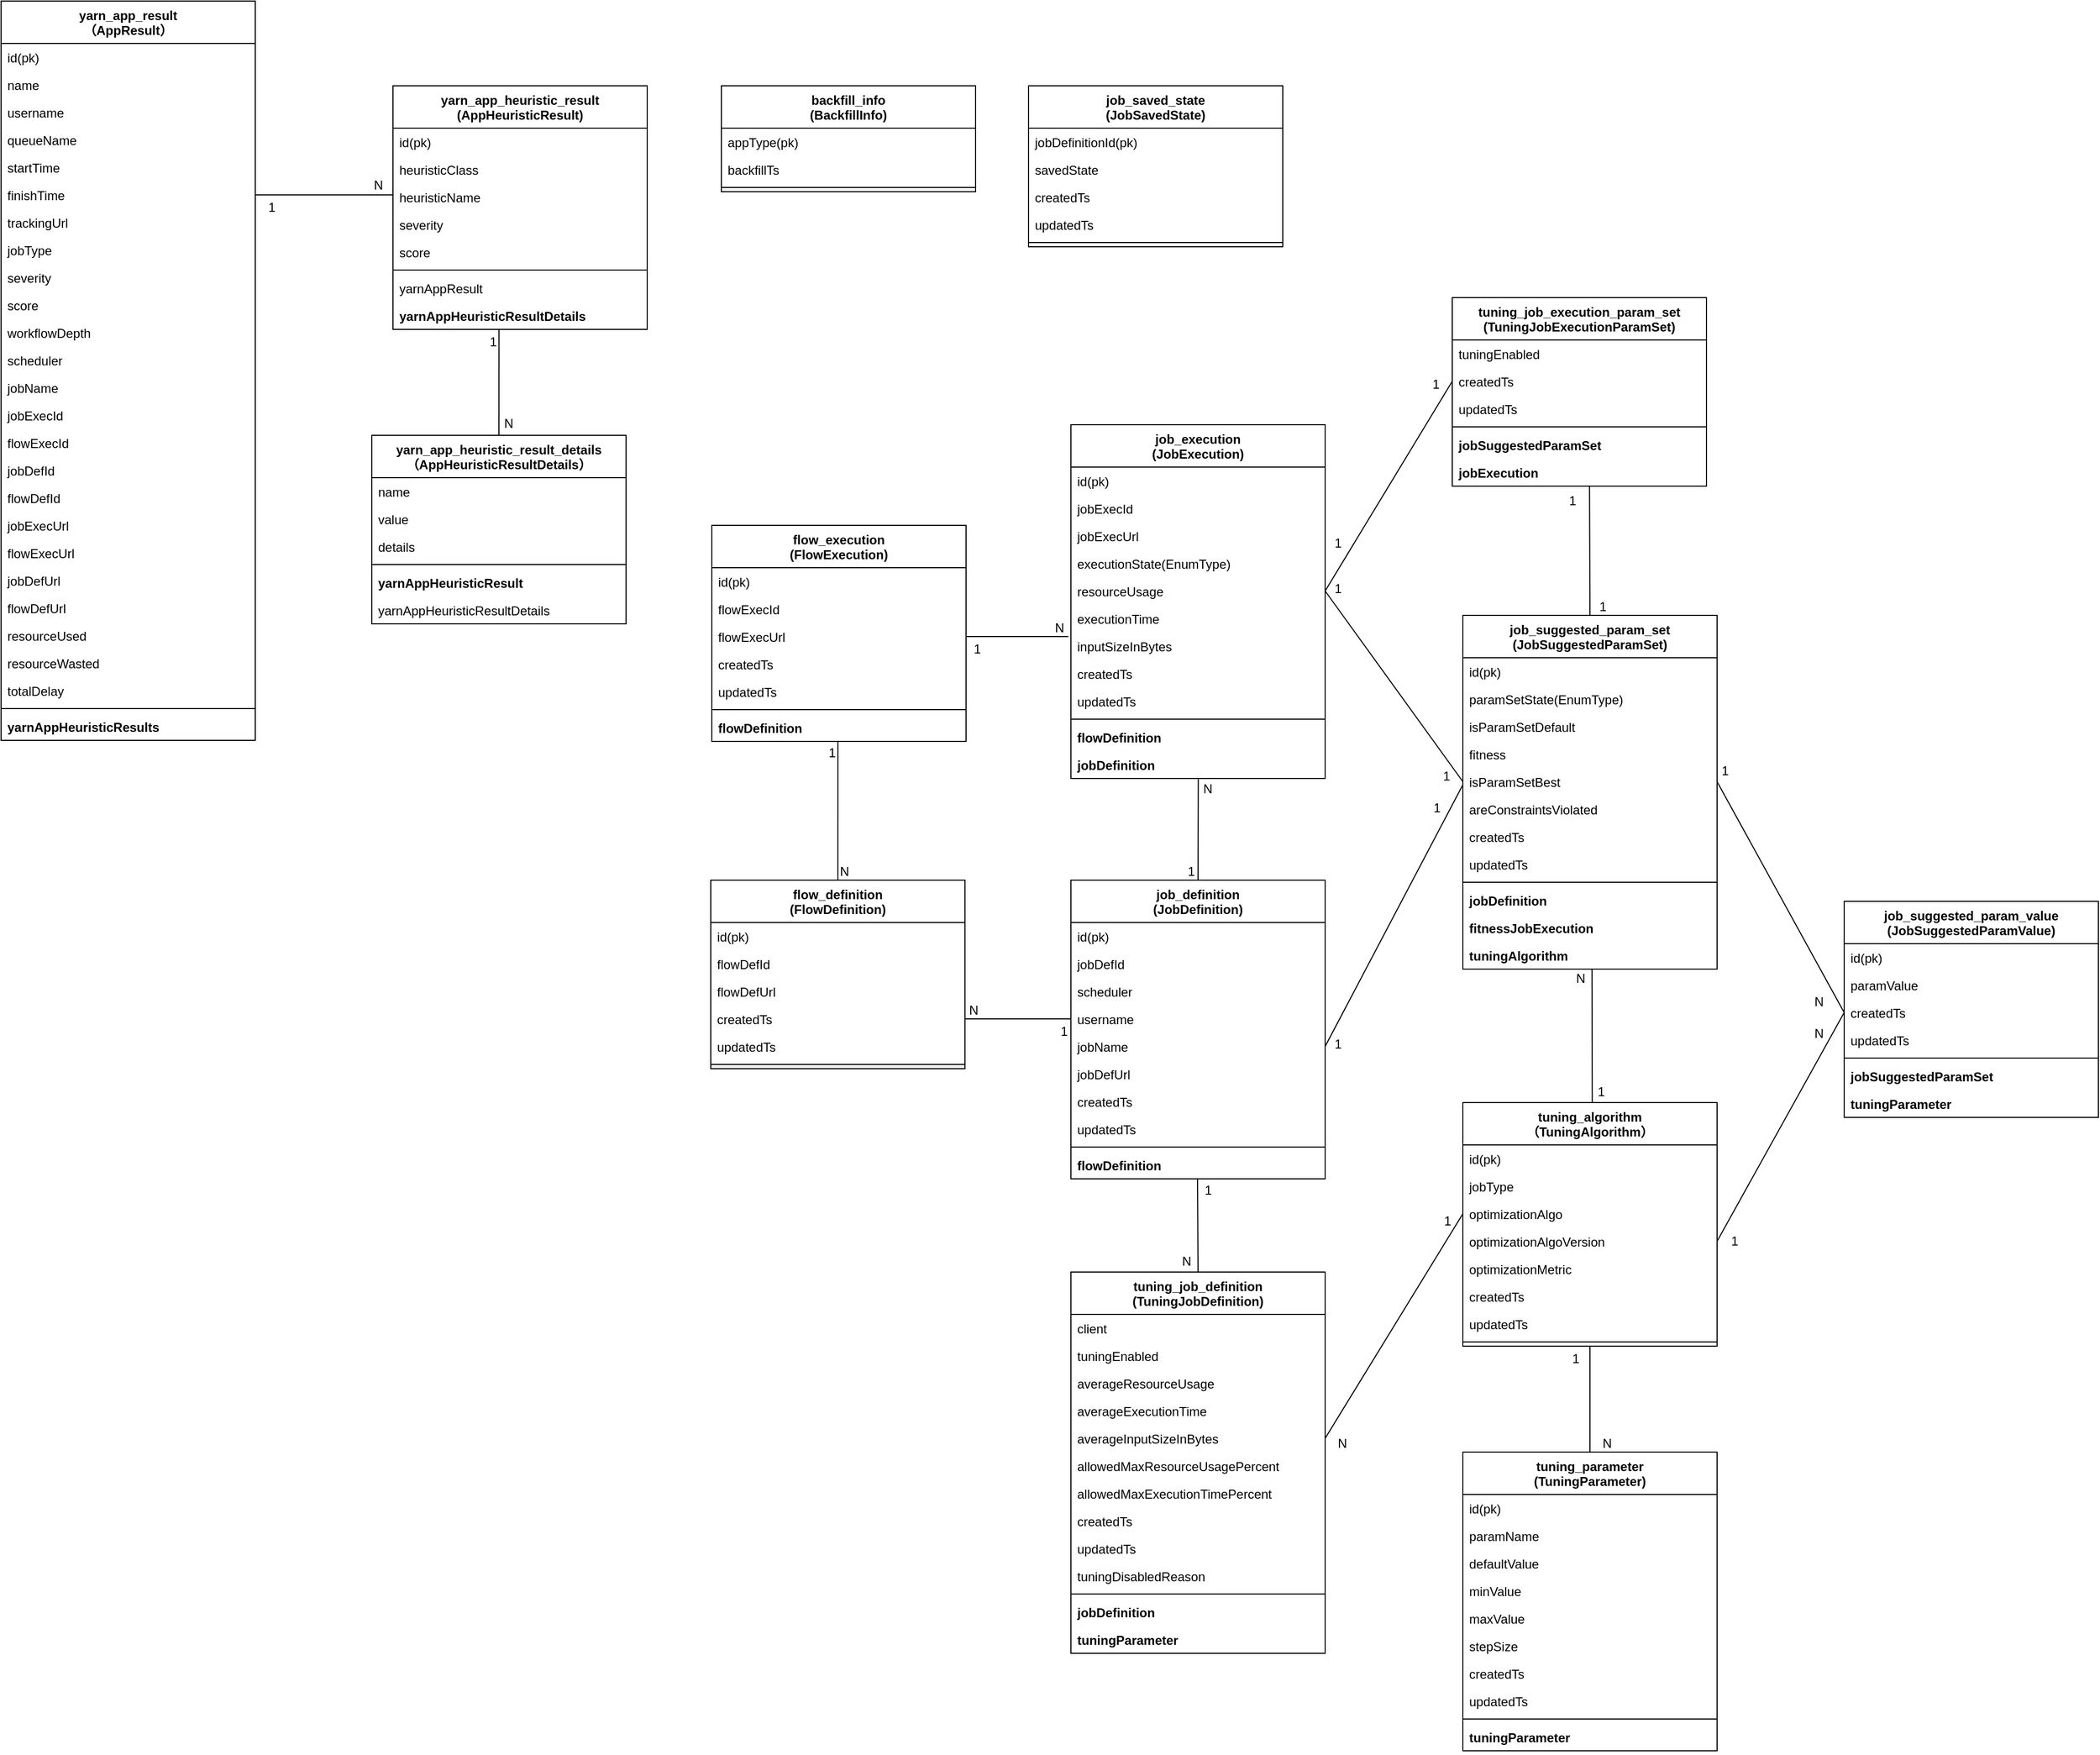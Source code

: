 <mxfile version="13.6.5" type="github">
  <diagram id="lBYNFj_PwZgtcnfL0c5B" name="Page-1">
    <mxGraphModel dx="1188" dy="643" grid="1" gridSize="10" guides="1" tooltips="1" connect="1" arrows="1" fold="1" page="1" pageScale="1" pageWidth="1920" pageHeight="1200" math="0" shadow="0">
      <root>
        <mxCell id="0" />
        <mxCell id="1" parent="0" />
        <mxCell id="ozhA0V-EFxlxbpQFmUKF-39" value="" style="endArrow=none;html=1;rounded=0;exitX=0.5;exitY=0;exitDx=0;exitDy=0;entryX=0.417;entryY=1;entryDx=0;entryDy=0;entryPerimeter=0;" edge="1" parent="1" source="ozhA0V-EFxlxbpQFmUKF-30" target="ozhA0V-EFxlxbpQFmUKF-29">
          <mxGeometry relative="1" as="geometry">
            <mxPoint x="870" y="490" as="sourcePoint" />
            <mxPoint x="600" y="380" as="targetPoint" />
          </mxGeometry>
        </mxCell>
        <mxCell id="ozhA0V-EFxlxbpQFmUKF-40" value="N" style="resizable=0;html=1;align=left;verticalAlign=bottom;" connectable="0" vertex="1" parent="ozhA0V-EFxlxbpQFmUKF-39">
          <mxGeometry x="-1" relative="1" as="geometry">
            <mxPoint x="3" y="-3" as="offset" />
          </mxGeometry>
        </mxCell>
        <mxCell id="ozhA0V-EFxlxbpQFmUKF-41" value="1" style="resizable=0;html=1;align=right;verticalAlign=bottom;" connectable="0" vertex="1" parent="ozhA0V-EFxlxbpQFmUKF-39">
          <mxGeometry x="1" relative="1" as="geometry">
            <mxPoint x="-2.02" y="20.33" as="offset" />
          </mxGeometry>
        </mxCell>
        <mxCell id="ozhA0V-EFxlxbpQFmUKF-42" value="yarn_app_result&#xa;（AppResult）" style="swimlane;fontStyle=1;align=center;verticalAlign=top;childLayout=stackLayout;horizontal=1;startSize=40;horizontalStack=0;resizeParent=1;resizeParentMax=0;resizeLast=0;collapsible=1;marginBottom=0;" vertex="1" parent="1">
          <mxGeometry x="130" y="50" width="240" height="698" as="geometry" />
        </mxCell>
        <mxCell id="ozhA0V-EFxlxbpQFmUKF-43" value="id(pk)" style="text;strokeColor=none;fillColor=none;align=left;verticalAlign=top;spacingLeft=4;spacingRight=4;overflow=hidden;rotatable=0;points=[[0,0.5],[1,0.5]];portConstraint=eastwest;" vertex="1" parent="ozhA0V-EFxlxbpQFmUKF-42">
          <mxGeometry y="40" width="240" height="26" as="geometry" />
        </mxCell>
        <mxCell id="ozhA0V-EFxlxbpQFmUKF-44" value="name" style="text;strokeColor=none;fillColor=none;align=left;verticalAlign=top;spacingLeft=4;spacingRight=4;overflow=hidden;rotatable=0;points=[[0,0.5],[1,0.5]];portConstraint=eastwest;" vertex="1" parent="ozhA0V-EFxlxbpQFmUKF-42">
          <mxGeometry y="66" width="240" height="26" as="geometry" />
        </mxCell>
        <mxCell id="ozhA0V-EFxlxbpQFmUKF-45" value="username" style="text;strokeColor=none;fillColor=none;align=left;verticalAlign=top;spacingLeft=4;spacingRight=4;overflow=hidden;rotatable=0;points=[[0,0.5],[1,0.5]];portConstraint=eastwest;" vertex="1" parent="ozhA0V-EFxlxbpQFmUKF-42">
          <mxGeometry y="92" width="240" height="26" as="geometry" />
        </mxCell>
        <mxCell id="ozhA0V-EFxlxbpQFmUKF-46" value="queueName" style="text;strokeColor=none;fillColor=none;align=left;verticalAlign=top;spacingLeft=4;spacingRight=4;overflow=hidden;rotatable=0;points=[[0,0.5],[1,0.5]];portConstraint=eastwest;" vertex="1" parent="ozhA0V-EFxlxbpQFmUKF-42">
          <mxGeometry y="118" width="240" height="26" as="geometry" />
        </mxCell>
        <mxCell id="ozhA0V-EFxlxbpQFmUKF-47" value="startTime" style="text;strokeColor=none;fillColor=none;align=left;verticalAlign=top;spacingLeft=4;spacingRight=4;overflow=hidden;rotatable=0;points=[[0,0.5],[1,0.5]];portConstraint=eastwest;" vertex="1" parent="ozhA0V-EFxlxbpQFmUKF-42">
          <mxGeometry y="144" width="240" height="26" as="geometry" />
        </mxCell>
        <mxCell id="ozhA0V-EFxlxbpQFmUKF-51" value="finishTime" style="text;strokeColor=none;fillColor=none;align=left;verticalAlign=top;spacingLeft=4;spacingRight=4;overflow=hidden;rotatable=0;points=[[0,0.5],[1,0.5]];portConstraint=eastwest;" vertex="1" parent="ozhA0V-EFxlxbpQFmUKF-42">
          <mxGeometry y="170" width="240" height="26" as="geometry" />
        </mxCell>
        <mxCell id="ozhA0V-EFxlxbpQFmUKF-52" value="trackingUrl" style="text;strokeColor=none;fillColor=none;align=left;verticalAlign=top;spacingLeft=4;spacingRight=4;overflow=hidden;rotatable=0;points=[[0,0.5],[1,0.5]];portConstraint=eastwest;" vertex="1" parent="ozhA0V-EFxlxbpQFmUKF-42">
          <mxGeometry y="196" width="240" height="26" as="geometry" />
        </mxCell>
        <mxCell id="ozhA0V-EFxlxbpQFmUKF-53" value="jobType" style="text;strokeColor=none;fillColor=none;align=left;verticalAlign=top;spacingLeft=4;spacingRight=4;overflow=hidden;rotatable=0;points=[[0,0.5],[1,0.5]];portConstraint=eastwest;" vertex="1" parent="ozhA0V-EFxlxbpQFmUKF-42">
          <mxGeometry y="222" width="240" height="26" as="geometry" />
        </mxCell>
        <mxCell id="ozhA0V-EFxlxbpQFmUKF-54" value="severity" style="text;strokeColor=none;fillColor=none;align=left;verticalAlign=top;spacingLeft=4;spacingRight=4;overflow=hidden;rotatable=0;points=[[0,0.5],[1,0.5]];portConstraint=eastwest;" vertex="1" parent="ozhA0V-EFxlxbpQFmUKF-42">
          <mxGeometry y="248" width="240" height="26" as="geometry" />
        </mxCell>
        <mxCell id="ozhA0V-EFxlxbpQFmUKF-55" value="score" style="text;strokeColor=none;fillColor=none;align=left;verticalAlign=top;spacingLeft=4;spacingRight=4;overflow=hidden;rotatable=0;points=[[0,0.5],[1,0.5]];portConstraint=eastwest;" vertex="1" parent="ozhA0V-EFxlxbpQFmUKF-42">
          <mxGeometry y="274" width="240" height="26" as="geometry" />
        </mxCell>
        <mxCell id="ozhA0V-EFxlxbpQFmUKF-56" value="workflowDepth" style="text;strokeColor=none;fillColor=none;align=left;verticalAlign=top;spacingLeft=4;spacingRight=4;overflow=hidden;rotatable=0;points=[[0,0.5],[1,0.5]];portConstraint=eastwest;" vertex="1" parent="ozhA0V-EFxlxbpQFmUKF-42">
          <mxGeometry y="300" width="240" height="26" as="geometry" />
        </mxCell>
        <mxCell id="ozhA0V-EFxlxbpQFmUKF-57" value="scheduler" style="text;strokeColor=none;fillColor=none;align=left;verticalAlign=top;spacingLeft=4;spacingRight=4;overflow=hidden;rotatable=0;points=[[0,0.5],[1,0.5]];portConstraint=eastwest;" vertex="1" parent="ozhA0V-EFxlxbpQFmUKF-42">
          <mxGeometry y="326" width="240" height="26" as="geometry" />
        </mxCell>
        <mxCell id="ozhA0V-EFxlxbpQFmUKF-58" value="jobName" style="text;strokeColor=none;fillColor=none;align=left;verticalAlign=top;spacingLeft=4;spacingRight=4;overflow=hidden;rotatable=0;points=[[0,0.5],[1,0.5]];portConstraint=eastwest;" vertex="1" parent="ozhA0V-EFxlxbpQFmUKF-42">
          <mxGeometry y="352" width="240" height="26" as="geometry" />
        </mxCell>
        <mxCell id="ozhA0V-EFxlxbpQFmUKF-59" value="jobExecId" style="text;strokeColor=none;fillColor=none;align=left;verticalAlign=top;spacingLeft=4;spacingRight=4;overflow=hidden;rotatable=0;points=[[0,0.5],[1,0.5]];portConstraint=eastwest;" vertex="1" parent="ozhA0V-EFxlxbpQFmUKF-42">
          <mxGeometry y="378" width="240" height="26" as="geometry" />
        </mxCell>
        <mxCell id="ozhA0V-EFxlxbpQFmUKF-60" value="flowExecId" style="text;strokeColor=none;fillColor=none;align=left;verticalAlign=top;spacingLeft=4;spacingRight=4;overflow=hidden;rotatable=0;points=[[0,0.5],[1,0.5]];portConstraint=eastwest;" vertex="1" parent="ozhA0V-EFxlxbpQFmUKF-42">
          <mxGeometry y="404" width="240" height="26" as="geometry" />
        </mxCell>
        <mxCell id="ozhA0V-EFxlxbpQFmUKF-61" value="jobDefId" style="text;strokeColor=none;fillColor=none;align=left;verticalAlign=top;spacingLeft=4;spacingRight=4;overflow=hidden;rotatable=0;points=[[0,0.5],[1,0.5]];portConstraint=eastwest;" vertex="1" parent="ozhA0V-EFxlxbpQFmUKF-42">
          <mxGeometry y="430" width="240" height="26" as="geometry" />
        </mxCell>
        <mxCell id="ozhA0V-EFxlxbpQFmUKF-62" value="flowDefId" style="text;strokeColor=none;fillColor=none;align=left;verticalAlign=top;spacingLeft=4;spacingRight=4;overflow=hidden;rotatable=0;points=[[0,0.5],[1,0.5]];portConstraint=eastwest;" vertex="1" parent="ozhA0V-EFxlxbpQFmUKF-42">
          <mxGeometry y="456" width="240" height="26" as="geometry" />
        </mxCell>
        <mxCell id="ozhA0V-EFxlxbpQFmUKF-63" value="jobExecUrl" style="text;strokeColor=none;fillColor=none;align=left;verticalAlign=top;spacingLeft=4;spacingRight=4;overflow=hidden;rotatable=0;points=[[0,0.5],[1,0.5]];portConstraint=eastwest;" vertex="1" parent="ozhA0V-EFxlxbpQFmUKF-42">
          <mxGeometry y="482" width="240" height="26" as="geometry" />
        </mxCell>
        <mxCell id="ozhA0V-EFxlxbpQFmUKF-64" value="flowExecUrl" style="text;strokeColor=none;fillColor=none;align=left;verticalAlign=top;spacingLeft=4;spacingRight=4;overflow=hidden;rotatable=0;points=[[0,0.5],[1,0.5]];portConstraint=eastwest;" vertex="1" parent="ozhA0V-EFxlxbpQFmUKF-42">
          <mxGeometry y="508" width="240" height="26" as="geometry" />
        </mxCell>
        <mxCell id="ozhA0V-EFxlxbpQFmUKF-65" value="jobDefUrl" style="text;strokeColor=none;fillColor=none;align=left;verticalAlign=top;spacingLeft=4;spacingRight=4;overflow=hidden;rotatable=0;points=[[0,0.5],[1,0.5]];portConstraint=eastwest;" vertex="1" parent="ozhA0V-EFxlxbpQFmUKF-42">
          <mxGeometry y="534" width="240" height="26" as="geometry" />
        </mxCell>
        <mxCell id="ozhA0V-EFxlxbpQFmUKF-66" value="flowDefUrl" style="text;strokeColor=none;fillColor=none;align=left;verticalAlign=top;spacingLeft=4;spacingRight=4;overflow=hidden;rotatable=0;points=[[0,0.5],[1,0.5]];portConstraint=eastwest;" vertex="1" parent="ozhA0V-EFxlxbpQFmUKF-42">
          <mxGeometry y="560" width="240" height="26" as="geometry" />
        </mxCell>
        <mxCell id="ozhA0V-EFxlxbpQFmUKF-67" value="resourceUsed" style="text;strokeColor=none;fillColor=none;align=left;verticalAlign=top;spacingLeft=4;spacingRight=4;overflow=hidden;rotatable=0;points=[[0,0.5],[1,0.5]];portConstraint=eastwest;" vertex="1" parent="ozhA0V-EFxlxbpQFmUKF-42">
          <mxGeometry y="586" width="240" height="26" as="geometry" />
        </mxCell>
        <mxCell id="ozhA0V-EFxlxbpQFmUKF-68" value="resourceWasted" style="text;strokeColor=none;fillColor=none;align=left;verticalAlign=top;spacingLeft=4;spacingRight=4;overflow=hidden;rotatable=0;points=[[0,0.5],[1,0.5]];portConstraint=eastwest;" vertex="1" parent="ozhA0V-EFxlxbpQFmUKF-42">
          <mxGeometry y="612" width="240" height="26" as="geometry" />
        </mxCell>
        <mxCell id="ozhA0V-EFxlxbpQFmUKF-69" value="totalDelay" style="text;strokeColor=none;fillColor=none;align=left;verticalAlign=top;spacingLeft=4;spacingRight=4;overflow=hidden;rotatable=0;points=[[0,0.5],[1,0.5]];portConstraint=eastwest;" vertex="1" parent="ozhA0V-EFxlxbpQFmUKF-42">
          <mxGeometry y="638" width="240" height="26" as="geometry" />
        </mxCell>
        <mxCell id="ozhA0V-EFxlxbpQFmUKF-48" value="" style="line;strokeWidth=1;fillColor=none;align=left;verticalAlign=middle;spacingTop=-1;spacingLeft=3;spacingRight=3;rotatable=0;labelPosition=right;points=[];portConstraint=eastwest;" vertex="1" parent="ozhA0V-EFxlxbpQFmUKF-42">
          <mxGeometry y="664" width="240" height="8" as="geometry" />
        </mxCell>
        <mxCell id="ozhA0V-EFxlxbpQFmUKF-49" value="yarnAppHeuristicResults" style="text;strokeColor=none;fillColor=none;align=left;verticalAlign=top;spacingLeft=4;spacingRight=4;overflow=hidden;rotatable=0;points=[[0,0.5],[1,0.5]];portConstraint=eastwest;fontStyle=1" vertex="1" parent="ozhA0V-EFxlxbpQFmUKF-42">
          <mxGeometry y="672" width="240" height="26" as="geometry" />
        </mxCell>
        <mxCell id="ozhA0V-EFxlxbpQFmUKF-70" value="" style="endArrow=none;html=1;rounded=0;entryX=1;entryY=0.5;entryDx=0;entryDy=0;exitX=0;exitY=0.423;exitDx=0;exitDy=0;exitPerimeter=0;" edge="1" parent="1" source="ozhA0V-EFxlxbpQFmUKF-26" target="ozhA0V-EFxlxbpQFmUKF-51">
          <mxGeometry relative="1" as="geometry">
            <mxPoint x="497" y="233" as="sourcePoint" />
            <mxPoint x="700.08" y="370.0" as="targetPoint" />
          </mxGeometry>
        </mxCell>
        <mxCell id="ozhA0V-EFxlxbpQFmUKF-71" value="N" style="resizable=0;html=1;align=left;verticalAlign=bottom;" connectable="0" vertex="1" parent="ozhA0V-EFxlxbpQFmUKF-70">
          <mxGeometry x="-1" relative="1" as="geometry">
            <mxPoint x="-20.48" as="offset" />
          </mxGeometry>
        </mxCell>
        <mxCell id="ozhA0V-EFxlxbpQFmUKF-72" value="1" style="resizable=0;html=1;align=right;verticalAlign=bottom;" connectable="0" vertex="1" parent="ozhA0V-EFxlxbpQFmUKF-70">
          <mxGeometry x="1" relative="1" as="geometry">
            <mxPoint x="19.92" y="20.33" as="offset" />
          </mxGeometry>
        </mxCell>
        <mxCell id="ozhA0V-EFxlxbpQFmUKF-19" value="yarn_app_heuristic_result&#xa;(AppHeuristicResult)" style="swimlane;fontStyle=1;align=center;verticalAlign=top;childLayout=stackLayout;horizontal=1;startSize=40;horizontalStack=0;resizeParent=1;resizeParentMax=0;resizeLast=0;collapsible=1;marginBottom=0;" vertex="1" parent="1">
          <mxGeometry x="500" y="130" width="240" height="230" as="geometry" />
        </mxCell>
        <mxCell id="ozhA0V-EFxlxbpQFmUKF-25" value="id(pk)" style="text;strokeColor=none;fillColor=none;align=left;verticalAlign=top;spacingLeft=4;spacingRight=4;overflow=hidden;rotatable=0;points=[[0,0.5],[1,0.5]];portConstraint=eastwest;" vertex="1" parent="ozhA0V-EFxlxbpQFmUKF-19">
          <mxGeometry y="40" width="240" height="26" as="geometry" />
        </mxCell>
        <mxCell id="ozhA0V-EFxlxbpQFmUKF-20" value="heuristicClass" style="text;strokeColor=none;fillColor=none;align=left;verticalAlign=top;spacingLeft=4;spacingRight=4;overflow=hidden;rotatable=0;points=[[0,0.5],[1,0.5]];portConstraint=eastwest;" vertex="1" parent="ozhA0V-EFxlxbpQFmUKF-19">
          <mxGeometry y="66" width="240" height="26" as="geometry" />
        </mxCell>
        <mxCell id="ozhA0V-EFxlxbpQFmUKF-26" value="heuristicName" style="text;strokeColor=none;fillColor=none;align=left;verticalAlign=top;spacingLeft=4;spacingRight=4;overflow=hidden;rotatable=0;points=[[0,0.5],[1,0.5]];portConstraint=eastwest;" vertex="1" parent="ozhA0V-EFxlxbpQFmUKF-19">
          <mxGeometry y="92" width="240" height="26" as="geometry" />
        </mxCell>
        <mxCell id="ozhA0V-EFxlxbpQFmUKF-27" value="severity" style="text;strokeColor=none;fillColor=none;align=left;verticalAlign=top;spacingLeft=4;spacingRight=4;overflow=hidden;rotatable=0;points=[[0,0.5],[1,0.5]];portConstraint=eastwest;" vertex="1" parent="ozhA0V-EFxlxbpQFmUKF-19">
          <mxGeometry y="118" width="240" height="26" as="geometry" />
        </mxCell>
        <mxCell id="ozhA0V-EFxlxbpQFmUKF-28" value="score" style="text;strokeColor=none;fillColor=none;align=left;verticalAlign=top;spacingLeft=4;spacingRight=4;overflow=hidden;rotatable=0;points=[[0,0.5],[1,0.5]];portConstraint=eastwest;" vertex="1" parent="ozhA0V-EFxlxbpQFmUKF-19">
          <mxGeometry y="144" width="240" height="26" as="geometry" />
        </mxCell>
        <mxCell id="ozhA0V-EFxlxbpQFmUKF-21" value="" style="line;strokeWidth=1;fillColor=none;align=left;verticalAlign=middle;spacingTop=-1;spacingLeft=3;spacingRight=3;rotatable=0;labelPosition=right;points=[];portConstraint=eastwest;" vertex="1" parent="ozhA0V-EFxlxbpQFmUKF-19">
          <mxGeometry y="170" width="240" height="8" as="geometry" />
        </mxCell>
        <mxCell id="ozhA0V-EFxlxbpQFmUKF-22" value="yarnAppResult" style="text;strokeColor=none;fillColor=none;align=left;verticalAlign=top;spacingLeft=4;spacingRight=4;overflow=hidden;rotatable=0;points=[[0,0.5],[1,0.5]];portConstraint=eastwest;" vertex="1" parent="ozhA0V-EFxlxbpQFmUKF-19">
          <mxGeometry y="178" width="240" height="26" as="geometry" />
        </mxCell>
        <mxCell id="ozhA0V-EFxlxbpQFmUKF-29" value="yarnAppHeuristicResultDetails" style="text;strokeColor=none;fillColor=none;align=left;verticalAlign=top;spacingLeft=4;spacingRight=4;overflow=hidden;rotatable=0;points=[[0,0.5],[1,0.5]];portConstraint=eastwest;fontStyle=1" vertex="1" parent="ozhA0V-EFxlxbpQFmUKF-19">
          <mxGeometry y="204" width="240" height="26" as="geometry" />
        </mxCell>
        <mxCell id="ozhA0V-EFxlxbpQFmUKF-30" value="yarn_app_heuristic_result_details&#xa;（AppHeuristicResultDetails）" style="swimlane;fontStyle=1;align=center;verticalAlign=top;childLayout=stackLayout;horizontal=1;startSize=40;horizontalStack=0;resizeParent=1;resizeParentMax=0;resizeLast=0;collapsible=1;marginBottom=0;" vertex="1" parent="1">
          <mxGeometry x="480" y="460" width="240" height="178" as="geometry" />
        </mxCell>
        <mxCell id="ozhA0V-EFxlxbpQFmUKF-31" value="name" style="text;strokeColor=none;fillColor=none;align=left;verticalAlign=top;spacingLeft=4;spacingRight=4;overflow=hidden;rotatable=0;points=[[0,0.5],[1,0.5]];portConstraint=eastwest;" vertex="1" parent="ozhA0V-EFxlxbpQFmUKF-30">
          <mxGeometry y="40" width="240" height="26" as="geometry" />
        </mxCell>
        <mxCell id="ozhA0V-EFxlxbpQFmUKF-32" value="value" style="text;strokeColor=none;fillColor=none;align=left;verticalAlign=top;spacingLeft=4;spacingRight=4;overflow=hidden;rotatable=0;points=[[0,0.5],[1,0.5]];portConstraint=eastwest;" vertex="1" parent="ozhA0V-EFxlxbpQFmUKF-30">
          <mxGeometry y="66" width="240" height="26" as="geometry" />
        </mxCell>
        <mxCell id="ozhA0V-EFxlxbpQFmUKF-33" value="details" style="text;strokeColor=none;fillColor=none;align=left;verticalAlign=top;spacingLeft=4;spacingRight=4;overflow=hidden;rotatable=0;points=[[0,0.5],[1,0.5]];portConstraint=eastwest;" vertex="1" parent="ozhA0V-EFxlxbpQFmUKF-30">
          <mxGeometry y="92" width="240" height="26" as="geometry" />
        </mxCell>
        <mxCell id="ozhA0V-EFxlxbpQFmUKF-36" value="" style="line;strokeWidth=1;fillColor=none;align=left;verticalAlign=middle;spacingTop=-1;spacingLeft=3;spacingRight=3;rotatable=0;labelPosition=right;points=[];portConstraint=eastwest;" vertex="1" parent="ozhA0V-EFxlxbpQFmUKF-30">
          <mxGeometry y="118" width="240" height="8" as="geometry" />
        </mxCell>
        <mxCell id="ozhA0V-EFxlxbpQFmUKF-37" value="yarnAppHeuristicResult" style="text;strokeColor=none;fillColor=none;align=left;verticalAlign=top;spacingLeft=4;spacingRight=4;overflow=hidden;rotatable=0;points=[[0,0.5],[1,0.5]];portConstraint=eastwest;fontStyle=1" vertex="1" parent="ozhA0V-EFxlxbpQFmUKF-30">
          <mxGeometry y="126" width="240" height="26" as="geometry" />
        </mxCell>
        <mxCell id="ozhA0V-EFxlxbpQFmUKF-38" value="yarnAppHeuristicResultDetails" style="text;strokeColor=none;fillColor=none;align=left;verticalAlign=top;spacingLeft=4;spacingRight=4;overflow=hidden;rotatable=0;points=[[0,0.5],[1,0.5]];portConstraint=eastwest;" vertex="1" parent="ozhA0V-EFxlxbpQFmUKF-30">
          <mxGeometry y="152" width="240" height="26" as="geometry" />
        </mxCell>
        <mxCell id="ozhA0V-EFxlxbpQFmUKF-92" value="backfill_info&#xa;(BackfillInfo)" style="swimlane;fontStyle=1;align=center;verticalAlign=top;childLayout=stackLayout;horizontal=1;startSize=40;horizontalStack=0;resizeParent=1;resizeParentMax=0;resizeLast=0;collapsible=1;marginBottom=0;" vertex="1" parent="1">
          <mxGeometry x="810" y="130" width="240" height="100" as="geometry" />
        </mxCell>
        <mxCell id="ozhA0V-EFxlxbpQFmUKF-93" value="appType(pk)" style="text;strokeColor=none;fillColor=none;align=left;verticalAlign=top;spacingLeft=4;spacingRight=4;overflow=hidden;rotatable=0;points=[[0,0.5],[1,0.5]];portConstraint=eastwest;" vertex="1" parent="ozhA0V-EFxlxbpQFmUKF-92">
          <mxGeometry y="40" width="240" height="26" as="geometry" />
        </mxCell>
        <mxCell id="ozhA0V-EFxlxbpQFmUKF-94" value="backfillTs" style="text;strokeColor=none;fillColor=none;align=left;verticalAlign=top;spacingLeft=4;spacingRight=4;overflow=hidden;rotatable=0;points=[[0,0.5],[1,0.5]];portConstraint=eastwest;" vertex="1" parent="ozhA0V-EFxlxbpQFmUKF-92">
          <mxGeometry y="66" width="240" height="26" as="geometry" />
        </mxCell>
        <mxCell id="ozhA0V-EFxlxbpQFmUKF-98" value="" style="line;strokeWidth=1;fillColor=none;align=left;verticalAlign=middle;spacingTop=-1;spacingLeft=3;spacingRight=3;rotatable=0;labelPosition=right;points=[];portConstraint=eastwest;" vertex="1" parent="ozhA0V-EFxlxbpQFmUKF-92">
          <mxGeometry y="92" width="240" height="8" as="geometry" />
        </mxCell>
        <mxCell id="ozhA0V-EFxlxbpQFmUKF-133" value="job_execution&#xa;(JobExecution)" style="swimlane;fontStyle=1;align=center;verticalAlign=top;childLayout=stackLayout;horizontal=1;startSize=40;horizontalStack=0;resizeParent=1;resizeParentMax=0;resizeLast=0;collapsible=1;marginBottom=0;" vertex="1" parent="1">
          <mxGeometry x="1140" y="450" width="240" height="334" as="geometry" />
        </mxCell>
        <mxCell id="ozhA0V-EFxlxbpQFmUKF-134" value="id(pk)" style="text;strokeColor=none;fillColor=none;align=left;verticalAlign=top;spacingLeft=4;spacingRight=4;overflow=hidden;rotatable=0;points=[[0,0.5],[1,0.5]];portConstraint=eastwest;" vertex="1" parent="ozhA0V-EFxlxbpQFmUKF-133">
          <mxGeometry y="40" width="240" height="26" as="geometry" />
        </mxCell>
        <mxCell id="ozhA0V-EFxlxbpQFmUKF-135" value="jobExecId" style="text;strokeColor=none;fillColor=none;align=left;verticalAlign=top;spacingLeft=4;spacingRight=4;overflow=hidden;rotatable=0;points=[[0,0.5],[1,0.5]];portConstraint=eastwest;" vertex="1" parent="ozhA0V-EFxlxbpQFmUKF-133">
          <mxGeometry y="66" width="240" height="26" as="geometry" />
        </mxCell>
        <mxCell id="ozhA0V-EFxlxbpQFmUKF-136" value="jobExecUrl" style="text;strokeColor=none;fillColor=none;align=left;verticalAlign=top;spacingLeft=4;spacingRight=4;overflow=hidden;rotatable=0;points=[[0,0.5],[1,0.5]];portConstraint=eastwest;" vertex="1" parent="ozhA0V-EFxlxbpQFmUKF-133">
          <mxGeometry y="92" width="240" height="26" as="geometry" />
        </mxCell>
        <mxCell id="ozhA0V-EFxlxbpQFmUKF-137" value="executionState(EnumType)" style="text;strokeColor=none;fillColor=none;align=left;verticalAlign=top;spacingLeft=4;spacingRight=4;overflow=hidden;rotatable=0;points=[[0,0.5],[1,0.5]];portConstraint=eastwest;" vertex="1" parent="ozhA0V-EFxlxbpQFmUKF-133">
          <mxGeometry y="118" width="240" height="26" as="geometry" />
        </mxCell>
        <mxCell id="ozhA0V-EFxlxbpQFmUKF-138" value="resourceUsage" style="text;strokeColor=none;fillColor=none;align=left;verticalAlign=top;spacingLeft=4;spacingRight=4;overflow=hidden;rotatable=0;points=[[0,0.5],[1,0.5]];portConstraint=eastwest;" vertex="1" parent="ozhA0V-EFxlxbpQFmUKF-133">
          <mxGeometry y="144" width="240" height="26" as="geometry" />
        </mxCell>
        <mxCell id="ozhA0V-EFxlxbpQFmUKF-141" value="executionTime" style="text;strokeColor=none;fillColor=none;align=left;verticalAlign=top;spacingLeft=4;spacingRight=4;overflow=hidden;rotatable=0;points=[[0,0.5],[1,0.5]];portConstraint=eastwest;" vertex="1" parent="ozhA0V-EFxlxbpQFmUKF-133">
          <mxGeometry y="170" width="240" height="26" as="geometry" />
        </mxCell>
        <mxCell id="ozhA0V-EFxlxbpQFmUKF-142" value="inputSizeInBytes" style="text;strokeColor=none;fillColor=none;align=left;verticalAlign=top;spacingLeft=4;spacingRight=4;overflow=hidden;rotatable=0;points=[[0,0.5],[1,0.5]];portConstraint=eastwest;" vertex="1" parent="ozhA0V-EFxlxbpQFmUKF-133">
          <mxGeometry y="196" width="240" height="26" as="geometry" />
        </mxCell>
        <mxCell id="ozhA0V-EFxlxbpQFmUKF-144" value="createdTs" style="text;strokeColor=none;fillColor=none;align=left;verticalAlign=top;spacingLeft=4;spacingRight=4;overflow=hidden;rotatable=0;points=[[0,0.5],[1,0.5]];portConstraint=eastwest;" vertex="1" parent="ozhA0V-EFxlxbpQFmUKF-133">
          <mxGeometry y="222" width="240" height="26" as="geometry" />
        </mxCell>
        <mxCell id="ozhA0V-EFxlxbpQFmUKF-145" value="updatedTs" style="text;strokeColor=none;fillColor=none;align=left;verticalAlign=top;spacingLeft=4;spacingRight=4;overflow=hidden;rotatable=0;points=[[0,0.5],[1,0.5]];portConstraint=eastwest;" vertex="1" parent="ozhA0V-EFxlxbpQFmUKF-133">
          <mxGeometry y="248" width="240" height="26" as="geometry" />
        </mxCell>
        <mxCell id="ozhA0V-EFxlxbpQFmUKF-139" value="" style="line;strokeWidth=1;fillColor=none;align=left;verticalAlign=middle;spacingTop=-1;spacingLeft=3;spacingRight=3;rotatable=0;labelPosition=right;points=[];portConstraint=eastwest;" vertex="1" parent="ozhA0V-EFxlxbpQFmUKF-133">
          <mxGeometry y="274" width="240" height="8" as="geometry" />
        </mxCell>
        <mxCell id="ozhA0V-EFxlxbpQFmUKF-140" value="flowDefinition" style="text;strokeColor=none;fillColor=none;align=left;verticalAlign=top;spacingLeft=4;spacingRight=4;overflow=hidden;rotatable=0;points=[[0,0.5],[1,0.5]];portConstraint=eastwest;fontStyle=1" vertex="1" parent="ozhA0V-EFxlxbpQFmUKF-133">
          <mxGeometry y="282" width="240" height="26" as="geometry" />
        </mxCell>
        <mxCell id="ozhA0V-EFxlxbpQFmUKF-143" value="jobDefinition" style="text;strokeColor=none;fillColor=none;align=left;verticalAlign=top;spacingLeft=4;spacingRight=4;overflow=hidden;rotatable=0;points=[[0,0.5],[1,0.5]];portConstraint=eastwest;fontStyle=1" vertex="1" parent="ozhA0V-EFxlxbpQFmUKF-133">
          <mxGeometry y="308" width="240" height="26" as="geometry" />
        </mxCell>
        <mxCell id="ozhA0V-EFxlxbpQFmUKF-152" value="job_saved_state&#xa;(JobSavedState)" style="swimlane;fontStyle=1;align=center;verticalAlign=top;childLayout=stackLayout;horizontal=1;startSize=40;horizontalStack=0;resizeParent=1;resizeParentMax=0;resizeLast=0;collapsible=1;marginBottom=0;" vertex="1" parent="1">
          <mxGeometry x="1100" y="130" width="240" height="152" as="geometry" />
        </mxCell>
        <mxCell id="ozhA0V-EFxlxbpQFmUKF-153" value="jobDefinitionId(pk)" style="text;strokeColor=none;fillColor=none;align=left;verticalAlign=top;spacingLeft=4;spacingRight=4;overflow=hidden;rotatable=0;points=[[0,0.5],[1,0.5]];portConstraint=eastwest;" vertex="1" parent="ozhA0V-EFxlxbpQFmUKF-152">
          <mxGeometry y="40" width="240" height="26" as="geometry" />
        </mxCell>
        <mxCell id="ozhA0V-EFxlxbpQFmUKF-154" value="savedState" style="text;strokeColor=none;fillColor=none;align=left;verticalAlign=top;spacingLeft=4;spacingRight=4;overflow=hidden;rotatable=0;points=[[0,0.5],[1,0.5]];portConstraint=eastwest;" vertex="1" parent="ozhA0V-EFxlxbpQFmUKF-152">
          <mxGeometry y="66" width="240" height="26" as="geometry" />
        </mxCell>
        <mxCell id="ozhA0V-EFxlxbpQFmUKF-156" value="createdTs" style="text;strokeColor=none;fillColor=none;align=left;verticalAlign=top;spacingLeft=4;spacingRight=4;overflow=hidden;rotatable=0;points=[[0,0.5],[1,0.5]];portConstraint=eastwest;" vertex="1" parent="ozhA0V-EFxlxbpQFmUKF-152">
          <mxGeometry y="92" width="240" height="26" as="geometry" />
        </mxCell>
        <mxCell id="ozhA0V-EFxlxbpQFmUKF-157" value="updatedTs" style="text;strokeColor=none;fillColor=none;align=left;verticalAlign=top;spacingLeft=4;spacingRight=4;overflow=hidden;rotatable=0;points=[[0,0.5],[1,0.5]];portConstraint=eastwest;" vertex="1" parent="ozhA0V-EFxlxbpQFmUKF-152">
          <mxGeometry y="118" width="240" height="26" as="geometry" />
        </mxCell>
        <mxCell id="ozhA0V-EFxlxbpQFmUKF-158" value="" style="line;strokeWidth=1;fillColor=none;align=left;verticalAlign=middle;spacingTop=-1;spacingLeft=3;spacingRight=3;rotatable=0;labelPosition=right;points=[];portConstraint=eastwest;" vertex="1" parent="ozhA0V-EFxlxbpQFmUKF-152">
          <mxGeometry y="144" width="240" height="8" as="geometry" />
        </mxCell>
        <mxCell id="ozhA0V-EFxlxbpQFmUKF-101" value="flow_definition&#xa;(FlowDefinition)" style="swimlane;fontStyle=1;align=center;verticalAlign=top;childLayout=stackLayout;horizontal=1;startSize=40;horizontalStack=0;resizeParent=1;resizeParentMax=0;resizeLast=0;collapsible=1;marginBottom=0;" vertex="1" parent="1">
          <mxGeometry x="800" y="880" width="240" height="178" as="geometry" />
        </mxCell>
        <mxCell id="ozhA0V-EFxlxbpQFmUKF-102" value="id(pk)" style="text;strokeColor=none;fillColor=none;align=left;verticalAlign=top;spacingLeft=4;spacingRight=4;overflow=hidden;rotatable=0;points=[[0,0.5],[1,0.5]];portConstraint=eastwest;" vertex="1" parent="ozhA0V-EFxlxbpQFmUKF-101">
          <mxGeometry y="40" width="240" height="26" as="geometry" />
        </mxCell>
        <mxCell id="ozhA0V-EFxlxbpQFmUKF-105" value="flowDefId" style="text;strokeColor=none;fillColor=none;align=left;verticalAlign=top;spacingLeft=4;spacingRight=4;overflow=hidden;rotatable=0;points=[[0,0.5],[1,0.5]];portConstraint=eastwest;" vertex="1" parent="ozhA0V-EFxlxbpQFmUKF-101">
          <mxGeometry y="66" width="240" height="26" as="geometry" />
        </mxCell>
        <mxCell id="ozhA0V-EFxlxbpQFmUKF-103" value="flowDefUrl" style="text;strokeColor=none;fillColor=none;align=left;verticalAlign=top;spacingLeft=4;spacingRight=4;overflow=hidden;rotatable=0;points=[[0,0.5],[1,0.5]];portConstraint=eastwest;" vertex="1" parent="ozhA0V-EFxlxbpQFmUKF-101">
          <mxGeometry y="92" width="240" height="26" as="geometry" />
        </mxCell>
        <mxCell id="ozhA0V-EFxlxbpQFmUKF-106" value="createdTs" style="text;strokeColor=none;fillColor=none;align=left;verticalAlign=top;spacingLeft=4;spacingRight=4;overflow=hidden;rotatable=0;points=[[0,0.5],[1,0.5]];portConstraint=eastwest;" vertex="1" parent="ozhA0V-EFxlxbpQFmUKF-101">
          <mxGeometry y="118" width="240" height="26" as="geometry" />
        </mxCell>
        <mxCell id="ozhA0V-EFxlxbpQFmUKF-107" value="updatedTs" style="text;strokeColor=none;fillColor=none;align=left;verticalAlign=top;spacingLeft=4;spacingRight=4;overflow=hidden;rotatable=0;points=[[0,0.5],[1,0.5]];portConstraint=eastwest;" vertex="1" parent="ozhA0V-EFxlxbpQFmUKF-101">
          <mxGeometry y="144" width="240" height="26" as="geometry" />
        </mxCell>
        <mxCell id="ozhA0V-EFxlxbpQFmUKF-104" value="" style="line;strokeWidth=1;fillColor=none;align=left;verticalAlign=middle;spacingTop=-1;spacingLeft=3;spacingRight=3;rotatable=0;labelPosition=right;points=[];portConstraint=eastwest;" vertex="1" parent="ozhA0V-EFxlxbpQFmUKF-101">
          <mxGeometry y="170" width="240" height="8" as="geometry" />
        </mxCell>
        <mxCell id="ozhA0V-EFxlxbpQFmUKF-116" value="" style="endArrow=none;html=1;rounded=0;exitX=0.5;exitY=0;exitDx=0;exitDy=0;entryX=0.496;entryY=0.98;entryDx=0;entryDy=0;entryPerimeter=0;" edge="1" parent="1" source="ozhA0V-EFxlxbpQFmUKF-101" target="ozhA0V-EFxlxbpQFmUKF-115">
          <mxGeometry relative="1" as="geometry">
            <mxPoint x="1100" y="894" as="sourcePoint" />
            <mxPoint x="1100.08" y="794.0" as="targetPoint" />
          </mxGeometry>
        </mxCell>
        <mxCell id="ozhA0V-EFxlxbpQFmUKF-117" value="N" style="resizable=0;html=1;align=left;verticalAlign=bottom;" connectable="0" vertex="1" parent="ozhA0V-EFxlxbpQFmUKF-116">
          <mxGeometry x="-1" relative="1" as="geometry" />
        </mxCell>
        <mxCell id="ozhA0V-EFxlxbpQFmUKF-118" value="1" style="resizable=0;html=1;align=right;verticalAlign=bottom;" connectable="0" vertex="1" parent="ozhA0V-EFxlxbpQFmUKF-116">
          <mxGeometry x="1" relative="1" as="geometry">
            <mxPoint x="-2.02" y="20.33" as="offset" />
          </mxGeometry>
        </mxCell>
        <mxCell id="ozhA0V-EFxlxbpQFmUKF-130" value="" style="endArrow=none;html=1;rounded=0;entryX=0;entryY=0.5;entryDx=0;entryDy=0;" edge="1" parent="1" target="ozhA0V-EFxlxbpQFmUKF-123">
          <mxGeometry relative="1" as="geometry">
            <mxPoint x="1040" y="1011" as="sourcePoint" />
            <mxPoint x="929.04" y="803.48" as="targetPoint" />
          </mxGeometry>
        </mxCell>
        <mxCell id="ozhA0V-EFxlxbpQFmUKF-131" value="N" style="resizable=0;html=1;align=left;verticalAlign=bottom;" connectable="0" vertex="1" parent="ozhA0V-EFxlxbpQFmUKF-130">
          <mxGeometry x="-1" relative="1" as="geometry">
            <mxPoint x="2" as="offset" />
          </mxGeometry>
        </mxCell>
        <mxCell id="ozhA0V-EFxlxbpQFmUKF-132" value="1" style="resizable=0;html=1;align=right;verticalAlign=bottom;" connectable="0" vertex="1" parent="ozhA0V-EFxlxbpQFmUKF-130">
          <mxGeometry x="1" relative="1" as="geometry">
            <mxPoint x="-2.02" y="20.33" as="offset" />
          </mxGeometry>
        </mxCell>
        <mxCell id="ozhA0V-EFxlxbpQFmUKF-108" value="flow_execution&#xa;(FlowExecution)" style="swimlane;fontStyle=1;align=center;verticalAlign=top;childLayout=stackLayout;horizontal=1;startSize=40;horizontalStack=0;resizeParent=1;resizeParentMax=0;resizeLast=0;collapsible=1;marginBottom=0;" vertex="1" parent="1">
          <mxGeometry x="801" y="545" width="240" height="204" as="geometry" />
        </mxCell>
        <mxCell id="ozhA0V-EFxlxbpQFmUKF-109" value="id(pk)" style="text;strokeColor=none;fillColor=none;align=left;verticalAlign=top;spacingLeft=4;spacingRight=4;overflow=hidden;rotatable=0;points=[[0,0.5],[1,0.5]];portConstraint=eastwest;" vertex="1" parent="ozhA0V-EFxlxbpQFmUKF-108">
          <mxGeometry y="40" width="240" height="26" as="geometry" />
        </mxCell>
        <mxCell id="ozhA0V-EFxlxbpQFmUKF-110" value="flowExecId" style="text;strokeColor=none;fillColor=none;align=left;verticalAlign=top;spacingLeft=4;spacingRight=4;overflow=hidden;rotatable=0;points=[[0,0.5],[1,0.5]];portConstraint=eastwest;" vertex="1" parent="ozhA0V-EFxlxbpQFmUKF-108">
          <mxGeometry y="66" width="240" height="26" as="geometry" />
        </mxCell>
        <mxCell id="ozhA0V-EFxlxbpQFmUKF-111" value="flowExecUrl" style="text;strokeColor=none;fillColor=none;align=left;verticalAlign=top;spacingLeft=4;spacingRight=4;overflow=hidden;rotatable=0;points=[[0,0.5],[1,0.5]];portConstraint=eastwest;" vertex="1" parent="ozhA0V-EFxlxbpQFmUKF-108">
          <mxGeometry y="92" width="240" height="26" as="geometry" />
        </mxCell>
        <mxCell id="ozhA0V-EFxlxbpQFmUKF-112" value="createdTs" style="text;strokeColor=none;fillColor=none;align=left;verticalAlign=top;spacingLeft=4;spacingRight=4;overflow=hidden;rotatable=0;points=[[0,0.5],[1,0.5]];portConstraint=eastwest;" vertex="1" parent="ozhA0V-EFxlxbpQFmUKF-108">
          <mxGeometry y="118" width="240" height="26" as="geometry" />
        </mxCell>
        <mxCell id="ozhA0V-EFxlxbpQFmUKF-113" value="updatedTs" style="text;strokeColor=none;fillColor=none;align=left;verticalAlign=top;spacingLeft=4;spacingRight=4;overflow=hidden;rotatable=0;points=[[0,0.5],[1,0.5]];portConstraint=eastwest;" vertex="1" parent="ozhA0V-EFxlxbpQFmUKF-108">
          <mxGeometry y="144" width="240" height="26" as="geometry" />
        </mxCell>
        <mxCell id="ozhA0V-EFxlxbpQFmUKF-114" value="" style="line;strokeWidth=1;fillColor=none;align=left;verticalAlign=middle;spacingTop=-1;spacingLeft=3;spacingRight=3;rotatable=0;labelPosition=right;points=[];portConstraint=eastwest;" vertex="1" parent="ozhA0V-EFxlxbpQFmUKF-108">
          <mxGeometry y="170" width="240" height="8" as="geometry" />
        </mxCell>
        <mxCell id="ozhA0V-EFxlxbpQFmUKF-115" value="flowDefinition" style="text;strokeColor=none;fillColor=none;align=left;verticalAlign=top;spacingLeft=4;spacingRight=4;overflow=hidden;rotatable=0;points=[[0,0.5],[1,0.5]];portConstraint=eastwest;fontStyle=1" vertex="1" parent="ozhA0V-EFxlxbpQFmUKF-108">
          <mxGeometry y="178" width="240" height="26" as="geometry" />
        </mxCell>
        <mxCell id="ozhA0V-EFxlxbpQFmUKF-232" value="tuning_job_execution_param_set&#xa;(TuningJobExecutionParamSet)" style="swimlane;fontStyle=1;align=center;verticalAlign=top;childLayout=stackLayout;horizontal=1;startSize=40;horizontalStack=0;resizeParent=1;resizeParentMax=0;resizeLast=0;collapsible=1;marginBottom=0;" vertex="1" parent="1">
          <mxGeometry x="1500" y="330" width="240" height="178" as="geometry" />
        </mxCell>
        <mxCell id="ozhA0V-EFxlxbpQFmUKF-233" value="tuningEnabled" style="text;strokeColor=none;fillColor=none;align=left;verticalAlign=top;spacingLeft=4;spacingRight=4;overflow=hidden;rotatable=0;points=[[0,0.5],[1,0.5]];portConstraint=eastwest;" vertex="1" parent="ozhA0V-EFxlxbpQFmUKF-232">
          <mxGeometry y="40" width="240" height="26" as="geometry" />
        </mxCell>
        <mxCell id="ozhA0V-EFxlxbpQFmUKF-240" value="createdTs" style="text;strokeColor=none;fillColor=none;align=left;verticalAlign=top;spacingLeft=4;spacingRight=4;overflow=hidden;rotatable=0;points=[[0,0.5],[1,0.5]];portConstraint=eastwest;" vertex="1" parent="ozhA0V-EFxlxbpQFmUKF-232">
          <mxGeometry y="66" width="240" height="26" as="geometry" />
        </mxCell>
        <mxCell id="ozhA0V-EFxlxbpQFmUKF-241" value="updatedTs" style="text;strokeColor=none;fillColor=none;align=left;verticalAlign=top;spacingLeft=4;spacingRight=4;overflow=hidden;rotatable=0;points=[[0,0.5],[1,0.5]];portConstraint=eastwest;" vertex="1" parent="ozhA0V-EFxlxbpQFmUKF-232">
          <mxGeometry y="92" width="240" height="26" as="geometry" />
        </mxCell>
        <mxCell id="ozhA0V-EFxlxbpQFmUKF-242" value="" style="line;strokeWidth=1;fillColor=none;align=left;verticalAlign=middle;spacingTop=-1;spacingLeft=3;spacingRight=3;rotatable=0;labelPosition=right;points=[];portConstraint=eastwest;" vertex="1" parent="ozhA0V-EFxlxbpQFmUKF-232">
          <mxGeometry y="118" width="240" height="8" as="geometry" />
        </mxCell>
        <mxCell id="ozhA0V-EFxlxbpQFmUKF-243" value="jobSuggestedParamSet" style="text;strokeColor=none;fillColor=none;align=left;verticalAlign=top;spacingLeft=4;spacingRight=4;overflow=hidden;rotatable=0;points=[[0,0.5],[1,0.5]];portConstraint=eastwest;fontStyle=1" vertex="1" parent="ozhA0V-EFxlxbpQFmUKF-232">
          <mxGeometry y="126" width="240" height="26" as="geometry" />
        </mxCell>
        <mxCell id="ozhA0V-EFxlxbpQFmUKF-244" value="jobExecution" style="text;strokeColor=none;fillColor=none;align=left;verticalAlign=top;spacingLeft=4;spacingRight=4;overflow=hidden;rotatable=0;points=[[0,0.5],[1,0.5]];portConstraint=eastwest;fontStyle=1" vertex="1" parent="ozhA0V-EFxlxbpQFmUKF-232">
          <mxGeometry y="152" width="240" height="26" as="geometry" />
        </mxCell>
        <mxCell id="ozhA0V-EFxlxbpQFmUKF-119" value="job_definition&#xa;(JobDefinition)" style="swimlane;fontStyle=1;align=center;verticalAlign=top;childLayout=stackLayout;horizontal=1;startSize=40;horizontalStack=0;resizeParent=1;resizeParentMax=0;resizeLast=0;collapsible=1;marginBottom=0;" vertex="1" parent="1">
          <mxGeometry x="1140.0" y="880" width="240" height="282" as="geometry" />
        </mxCell>
        <mxCell id="ozhA0V-EFxlxbpQFmUKF-120" value="id(pk)" style="text;strokeColor=none;fillColor=none;align=left;verticalAlign=top;spacingLeft=4;spacingRight=4;overflow=hidden;rotatable=0;points=[[0,0.5],[1,0.5]];portConstraint=eastwest;" vertex="1" parent="ozhA0V-EFxlxbpQFmUKF-119">
          <mxGeometry y="40" width="240" height="26" as="geometry" />
        </mxCell>
        <mxCell id="ozhA0V-EFxlxbpQFmUKF-121" value="jobDefId" style="text;strokeColor=none;fillColor=none;align=left;verticalAlign=top;spacingLeft=4;spacingRight=4;overflow=hidden;rotatable=0;points=[[0,0.5],[1,0.5]];portConstraint=eastwest;" vertex="1" parent="ozhA0V-EFxlxbpQFmUKF-119">
          <mxGeometry y="66" width="240" height="26" as="geometry" />
        </mxCell>
        <mxCell id="ozhA0V-EFxlxbpQFmUKF-122" value="scheduler" style="text;strokeColor=none;fillColor=none;align=left;verticalAlign=top;spacingLeft=4;spacingRight=4;overflow=hidden;rotatable=0;points=[[0,0.5],[1,0.5]];portConstraint=eastwest;" vertex="1" parent="ozhA0V-EFxlxbpQFmUKF-119">
          <mxGeometry y="92" width="240" height="26" as="geometry" />
        </mxCell>
        <mxCell id="ozhA0V-EFxlxbpQFmUKF-123" value="username" style="text;strokeColor=none;fillColor=none;align=left;verticalAlign=top;spacingLeft=4;spacingRight=4;overflow=hidden;rotatable=0;points=[[0,0.5],[1,0.5]];portConstraint=eastwest;" vertex="1" parent="ozhA0V-EFxlxbpQFmUKF-119">
          <mxGeometry y="118" width="240" height="26" as="geometry" />
        </mxCell>
        <mxCell id="ozhA0V-EFxlxbpQFmUKF-124" value="jobName" style="text;strokeColor=none;fillColor=none;align=left;verticalAlign=top;spacingLeft=4;spacingRight=4;overflow=hidden;rotatable=0;points=[[0,0.5],[1,0.5]];portConstraint=eastwest;" vertex="1" parent="ozhA0V-EFxlxbpQFmUKF-119">
          <mxGeometry y="144" width="240" height="26" as="geometry" />
        </mxCell>
        <mxCell id="ozhA0V-EFxlxbpQFmUKF-127" value="jobDefUrl" style="text;strokeColor=none;fillColor=none;align=left;verticalAlign=top;spacingLeft=4;spacingRight=4;overflow=hidden;rotatable=0;points=[[0,0.5],[1,0.5]];portConstraint=eastwest;" vertex="1" parent="ozhA0V-EFxlxbpQFmUKF-119">
          <mxGeometry y="170" width="240" height="26" as="geometry" />
        </mxCell>
        <mxCell id="ozhA0V-EFxlxbpQFmUKF-128" value="createdTs" style="text;strokeColor=none;fillColor=none;align=left;verticalAlign=top;spacingLeft=4;spacingRight=4;overflow=hidden;rotatable=0;points=[[0,0.5],[1,0.5]];portConstraint=eastwest;" vertex="1" parent="ozhA0V-EFxlxbpQFmUKF-119">
          <mxGeometry y="196" width="240" height="26" as="geometry" />
        </mxCell>
        <mxCell id="ozhA0V-EFxlxbpQFmUKF-129" value="updatedTs" style="text;strokeColor=none;fillColor=none;align=left;verticalAlign=top;spacingLeft=4;spacingRight=4;overflow=hidden;rotatable=0;points=[[0,0.5],[1,0.5]];portConstraint=eastwest;" vertex="1" parent="ozhA0V-EFxlxbpQFmUKF-119">
          <mxGeometry y="222" width="240" height="26" as="geometry" />
        </mxCell>
        <mxCell id="ozhA0V-EFxlxbpQFmUKF-125" value="" style="line;strokeWidth=1;fillColor=none;align=left;verticalAlign=middle;spacingTop=-1;spacingLeft=3;spacingRight=3;rotatable=0;labelPosition=right;points=[];portConstraint=eastwest;" vertex="1" parent="ozhA0V-EFxlxbpQFmUKF-119">
          <mxGeometry y="248" width="240" height="8" as="geometry" />
        </mxCell>
        <mxCell id="ozhA0V-EFxlxbpQFmUKF-126" value="flowDefinition" style="text;strokeColor=none;fillColor=none;align=left;verticalAlign=top;spacingLeft=4;spacingRight=4;overflow=hidden;rotatable=0;points=[[0,0.5],[1,0.5]];portConstraint=eastwest;fontStyle=1" vertex="1" parent="ozhA0V-EFxlxbpQFmUKF-119">
          <mxGeometry y="256" width="240" height="26" as="geometry" />
        </mxCell>
        <mxCell id="ozhA0V-EFxlxbpQFmUKF-146" value="" style="endArrow=none;html=1;rounded=0;exitX=-0.01;exitY=0.154;exitDx=0;exitDy=0;entryX=1;entryY=0.5;entryDx=0;entryDy=0;exitPerimeter=0;" edge="1" parent="1" source="ozhA0V-EFxlxbpQFmUKF-142" target="ozhA0V-EFxlxbpQFmUKF-111">
          <mxGeometry relative="1" as="geometry">
            <mxPoint x="930" y="890" as="sourcePoint" />
            <mxPoint x="930.04" y="758.48" as="targetPoint" />
          </mxGeometry>
        </mxCell>
        <mxCell id="ozhA0V-EFxlxbpQFmUKF-147" value="N" style="resizable=0;html=1;align=left;verticalAlign=bottom;" connectable="0" vertex="1" parent="ozhA0V-EFxlxbpQFmUKF-146">
          <mxGeometry x="-1" relative="1" as="geometry">
            <mxPoint x="-15" as="offset" />
          </mxGeometry>
        </mxCell>
        <mxCell id="ozhA0V-EFxlxbpQFmUKF-148" value="1" style="resizable=0;html=1;align=right;verticalAlign=bottom;" connectable="0" vertex="1" parent="ozhA0V-EFxlxbpQFmUKF-146">
          <mxGeometry x="1" relative="1" as="geometry">
            <mxPoint x="13.98" y="20.33" as="offset" />
          </mxGeometry>
        </mxCell>
        <mxCell id="ozhA0V-EFxlxbpQFmUKF-149" value="" style="endArrow=none;html=1;rounded=0;entryX=0.5;entryY=0;entryDx=0;entryDy=0;exitX=0.501;exitY=1.026;exitDx=0;exitDy=0;exitPerimeter=0;" edge="1" parent="1" source="ozhA0V-EFxlxbpQFmUKF-143" target="ozhA0V-EFxlxbpQFmUKF-119">
          <mxGeometry relative="1" as="geometry">
            <mxPoint x="1180" y="800" as="sourcePoint" />
            <mxPoint x="1290" y="860" as="targetPoint" />
          </mxGeometry>
        </mxCell>
        <mxCell id="ozhA0V-EFxlxbpQFmUKF-150" value="N" style="resizable=0;html=1;align=left;verticalAlign=bottom;" connectable="0" vertex="1" parent="ozhA0V-EFxlxbpQFmUKF-149">
          <mxGeometry x="-1" relative="1" as="geometry">
            <mxPoint x="3" y="18.32" as="offset" />
          </mxGeometry>
        </mxCell>
        <mxCell id="ozhA0V-EFxlxbpQFmUKF-151" value="1" style="resizable=0;html=1;align=right;verticalAlign=bottom;" connectable="0" vertex="1" parent="ozhA0V-EFxlxbpQFmUKF-149">
          <mxGeometry x="1" relative="1" as="geometry">
            <mxPoint x="-2.02" y="-0.01" as="offset" />
          </mxGeometry>
        </mxCell>
        <mxCell id="ozhA0V-EFxlxbpQFmUKF-160" value="job_suggested_param_set&#xa;(JobSuggestedParamSet)" style="swimlane;fontStyle=1;align=center;verticalAlign=top;childLayout=stackLayout;horizontal=1;startSize=40;horizontalStack=0;resizeParent=1;resizeParentMax=0;resizeLast=0;collapsible=1;marginBottom=0;" vertex="1" parent="1">
          <mxGeometry x="1510" y="630" width="240" height="334" as="geometry" />
        </mxCell>
        <mxCell id="ozhA0V-EFxlxbpQFmUKF-161" value="id(pk)" style="text;strokeColor=none;fillColor=none;align=left;verticalAlign=top;spacingLeft=4;spacingRight=4;overflow=hidden;rotatable=0;points=[[0,0.5],[1,0.5]];portConstraint=eastwest;" vertex="1" parent="ozhA0V-EFxlxbpQFmUKF-160">
          <mxGeometry y="40" width="240" height="26" as="geometry" />
        </mxCell>
        <mxCell id="ozhA0V-EFxlxbpQFmUKF-162" value="paramSetState(EnumType)" style="text;strokeColor=none;fillColor=none;align=left;verticalAlign=top;spacingLeft=4;spacingRight=4;overflow=hidden;rotatable=0;points=[[0,0.5],[1,0.5]];portConstraint=eastwest;" vertex="1" parent="ozhA0V-EFxlxbpQFmUKF-160">
          <mxGeometry y="66" width="240" height="26" as="geometry" />
        </mxCell>
        <mxCell id="ozhA0V-EFxlxbpQFmUKF-163" value="isParamSetDefault" style="text;strokeColor=none;fillColor=none;align=left;verticalAlign=top;spacingLeft=4;spacingRight=4;overflow=hidden;rotatable=0;points=[[0,0.5],[1,0.5]];portConstraint=eastwest;" vertex="1" parent="ozhA0V-EFxlxbpQFmUKF-160">
          <mxGeometry y="92" width="240" height="26" as="geometry" />
        </mxCell>
        <mxCell id="ozhA0V-EFxlxbpQFmUKF-164" value="fitness" style="text;strokeColor=none;fillColor=none;align=left;verticalAlign=top;spacingLeft=4;spacingRight=4;overflow=hidden;rotatable=0;points=[[0,0.5],[1,0.5]];portConstraint=eastwest;" vertex="1" parent="ozhA0V-EFxlxbpQFmUKF-160">
          <mxGeometry y="118" width="240" height="26" as="geometry" />
        </mxCell>
        <mxCell id="ozhA0V-EFxlxbpQFmUKF-165" value="isParamSetBest" style="text;strokeColor=none;fillColor=none;align=left;verticalAlign=top;spacingLeft=4;spacingRight=4;overflow=hidden;rotatable=0;points=[[0,0.5],[1,0.5]];portConstraint=eastwest;" vertex="1" parent="ozhA0V-EFxlxbpQFmUKF-160">
          <mxGeometry y="144" width="240" height="26" as="geometry" />
        </mxCell>
        <mxCell id="ozhA0V-EFxlxbpQFmUKF-170" value="areConstraintsViolated" style="text;strokeColor=none;fillColor=none;align=left;verticalAlign=top;spacingLeft=4;spacingRight=4;overflow=hidden;rotatable=0;points=[[0,0.5],[1,0.5]];portConstraint=eastwest;" vertex="1" parent="ozhA0V-EFxlxbpQFmUKF-160">
          <mxGeometry y="170" width="240" height="26" as="geometry" />
        </mxCell>
        <mxCell id="ozhA0V-EFxlxbpQFmUKF-171" value="createdTs" style="text;strokeColor=none;fillColor=none;align=left;verticalAlign=top;spacingLeft=4;spacingRight=4;overflow=hidden;rotatable=0;points=[[0,0.5],[1,0.5]];portConstraint=eastwest;" vertex="1" parent="ozhA0V-EFxlxbpQFmUKF-160">
          <mxGeometry y="196" width="240" height="26" as="geometry" />
        </mxCell>
        <mxCell id="ozhA0V-EFxlxbpQFmUKF-172" value="updatedTs" style="text;strokeColor=none;fillColor=none;align=left;verticalAlign=top;spacingLeft=4;spacingRight=4;overflow=hidden;rotatable=0;points=[[0,0.5],[1,0.5]];portConstraint=eastwest;" vertex="1" parent="ozhA0V-EFxlxbpQFmUKF-160">
          <mxGeometry y="222" width="240" height="26" as="geometry" />
        </mxCell>
        <mxCell id="ozhA0V-EFxlxbpQFmUKF-166" value="" style="line;strokeWidth=1;fillColor=none;align=left;verticalAlign=middle;spacingTop=-1;spacingLeft=3;spacingRight=3;rotatable=0;labelPosition=right;points=[];portConstraint=eastwest;" vertex="1" parent="ozhA0V-EFxlxbpQFmUKF-160">
          <mxGeometry y="248" width="240" height="8" as="geometry" />
        </mxCell>
        <mxCell id="ozhA0V-EFxlxbpQFmUKF-167" value="jobDefinition" style="text;strokeColor=none;fillColor=none;align=left;verticalAlign=top;spacingLeft=4;spacingRight=4;overflow=hidden;rotatable=0;points=[[0,0.5],[1,0.5]];portConstraint=eastwest;fontStyle=1" vertex="1" parent="ozhA0V-EFxlxbpQFmUKF-160">
          <mxGeometry y="256" width="240" height="26" as="geometry" />
        </mxCell>
        <mxCell id="ozhA0V-EFxlxbpQFmUKF-168" value="fitnessJobExecution" style="text;strokeColor=none;fillColor=none;align=left;verticalAlign=top;spacingLeft=4;spacingRight=4;overflow=hidden;rotatable=0;points=[[0,0.5],[1,0.5]];portConstraint=eastwest;fontStyle=1" vertex="1" parent="ozhA0V-EFxlxbpQFmUKF-160">
          <mxGeometry y="282" width="240" height="26" as="geometry" />
        </mxCell>
        <mxCell id="ozhA0V-EFxlxbpQFmUKF-169" value="tuningAlgorithm" style="text;strokeColor=none;fillColor=none;align=left;verticalAlign=top;spacingLeft=4;spacingRight=4;overflow=hidden;rotatable=0;points=[[0,0.5],[1,0.5]];portConstraint=eastwest;fontStyle=1" vertex="1" parent="ozhA0V-EFxlxbpQFmUKF-160">
          <mxGeometry y="308" width="240" height="26" as="geometry" />
        </mxCell>
        <mxCell id="ozhA0V-EFxlxbpQFmUKF-173" value="" style="endArrow=none;html=1;rounded=0;exitX=1;exitY=0.5;exitDx=0;exitDy=0;entryX=0;entryY=0.5;entryDx=0;entryDy=0;" edge="1" parent="1" source="ozhA0V-EFxlxbpQFmUKF-138" target="ozhA0V-EFxlxbpQFmUKF-165">
          <mxGeometry relative="1" as="geometry">
            <mxPoint x="1270.24" y="794.676" as="sourcePoint" />
            <mxPoint x="1270" y="890" as="targetPoint" />
          </mxGeometry>
        </mxCell>
        <mxCell id="ozhA0V-EFxlxbpQFmUKF-174" value="1" style="resizable=0;html=1;align=left;verticalAlign=bottom;" connectable="0" vertex="1" parent="ozhA0V-EFxlxbpQFmUKF-173">
          <mxGeometry x="-1" relative="1" as="geometry">
            <mxPoint x="7" y="6.32" as="offset" />
          </mxGeometry>
        </mxCell>
        <mxCell id="ozhA0V-EFxlxbpQFmUKF-175" value="1" style="resizable=0;html=1;align=right;verticalAlign=bottom;" connectable="0" vertex="1" parent="ozhA0V-EFxlxbpQFmUKF-173">
          <mxGeometry x="1" relative="1" as="geometry">
            <mxPoint x="-11.78" y="3.99" as="offset" />
          </mxGeometry>
        </mxCell>
        <mxCell id="ozhA0V-EFxlxbpQFmUKF-176" value="" style="endArrow=none;html=1;rounded=0;exitX=1;exitY=0.5;exitDx=0;exitDy=0;" edge="1" parent="1" source="ozhA0V-EFxlxbpQFmUKF-124">
          <mxGeometry relative="1" as="geometry">
            <mxPoint x="1460" y="964.0" as="sourcePoint" />
            <mxPoint x="1510" y="790" as="targetPoint" />
          </mxGeometry>
        </mxCell>
        <mxCell id="ozhA0V-EFxlxbpQFmUKF-177" value="1" style="resizable=0;html=1;align=left;verticalAlign=bottom;" connectable="0" vertex="1" parent="ozhA0V-EFxlxbpQFmUKF-176">
          <mxGeometry x="-1" relative="1" as="geometry">
            <mxPoint x="7" y="6.32" as="offset" />
          </mxGeometry>
        </mxCell>
        <mxCell id="ozhA0V-EFxlxbpQFmUKF-178" value="1" style="resizable=0;html=1;align=right;verticalAlign=bottom;" connectable="0" vertex="1" parent="ozhA0V-EFxlxbpQFmUKF-176">
          <mxGeometry x="1" relative="1" as="geometry">
            <mxPoint x="-20.02" y="30.04" as="offset" />
          </mxGeometry>
        </mxCell>
        <mxCell id="ozhA0V-EFxlxbpQFmUKF-192" value="" style="endArrow=none;html=1;rounded=0;entryX=1;entryY=0.5;entryDx=0;entryDy=0;exitX=0;exitY=0.5;exitDx=0;exitDy=0;" edge="1" parent="1" source="ozhA0V-EFxlxbpQFmUKF-186" target="ozhA0V-EFxlxbpQFmUKF-165">
          <mxGeometry relative="1" as="geometry">
            <mxPoint x="1870" y="787" as="sourcePoint" />
            <mxPoint x="1870" y="1045.32" as="targetPoint" />
          </mxGeometry>
        </mxCell>
        <mxCell id="ozhA0V-EFxlxbpQFmUKF-193" value="N" style="resizable=0;html=1;align=left;verticalAlign=bottom;" connectable="0" vertex="1" parent="ozhA0V-EFxlxbpQFmUKF-192">
          <mxGeometry x="-1" relative="1" as="geometry">
            <mxPoint x="-30" y="28" as="offset" />
          </mxGeometry>
        </mxCell>
        <mxCell id="ozhA0V-EFxlxbpQFmUKF-194" value="1" style="resizable=0;html=1;align=right;verticalAlign=bottom;" connectable="0" vertex="1" parent="ozhA0V-EFxlxbpQFmUKF-192">
          <mxGeometry x="1" relative="1" as="geometry">
            <mxPoint x="12" y="-1.01" as="offset" />
          </mxGeometry>
        </mxCell>
        <mxCell id="ozhA0V-EFxlxbpQFmUKF-206" value="" style="endArrow=none;html=1;rounded=0;exitX=0.508;exitY=1;exitDx=0;exitDy=0;exitPerimeter=0;entryX=0.509;entryY=0.001;entryDx=0;entryDy=0;entryPerimeter=0;" edge="1" parent="1" source="ozhA0V-EFxlxbpQFmUKF-169" target="ozhA0V-EFxlxbpQFmUKF-195">
          <mxGeometry relative="1" as="geometry">
            <mxPoint x="1790" y="1000" as="sourcePoint" />
            <mxPoint x="1920" y="1090" as="targetPoint" />
          </mxGeometry>
        </mxCell>
        <mxCell id="ozhA0V-EFxlxbpQFmUKF-207" value="N" style="resizable=0;html=1;align=left;verticalAlign=bottom;" connectable="0" vertex="1" parent="ozhA0V-EFxlxbpQFmUKF-206">
          <mxGeometry x="-1" relative="1" as="geometry">
            <mxPoint x="-17" y="17.32" as="offset" />
          </mxGeometry>
        </mxCell>
        <mxCell id="ozhA0V-EFxlxbpQFmUKF-208" value="1" style="resizable=0;html=1;align=right;verticalAlign=bottom;" connectable="0" vertex="1" parent="ozhA0V-EFxlxbpQFmUKF-206">
          <mxGeometry x="1" relative="1" as="geometry">
            <mxPoint x="12" y="-1.01" as="offset" />
          </mxGeometry>
        </mxCell>
        <mxCell id="ozhA0V-EFxlxbpQFmUKF-195" value="tuning_algorithm&#xa;（TuningAlgorithm）" style="swimlane;fontStyle=1;align=center;verticalAlign=top;childLayout=stackLayout;horizontal=1;startSize=40;horizontalStack=0;resizeParent=1;resizeParentMax=0;resizeLast=0;collapsible=1;marginBottom=0;" vertex="1" parent="1">
          <mxGeometry x="1510" y="1090" width="240" height="230" as="geometry" />
        </mxCell>
        <mxCell id="ozhA0V-EFxlxbpQFmUKF-196" value="id(pk)" style="text;strokeColor=none;fillColor=none;align=left;verticalAlign=top;spacingLeft=4;spacingRight=4;overflow=hidden;rotatable=0;points=[[0,0.5],[1,0.5]];portConstraint=eastwest;" vertex="1" parent="ozhA0V-EFxlxbpQFmUKF-195">
          <mxGeometry y="40" width="240" height="26" as="geometry" />
        </mxCell>
        <mxCell id="ozhA0V-EFxlxbpQFmUKF-197" value="jobType" style="text;strokeColor=none;fillColor=none;align=left;verticalAlign=top;spacingLeft=4;spacingRight=4;overflow=hidden;rotatable=0;points=[[0,0.5],[1,0.5]];portConstraint=eastwest;" vertex="1" parent="ozhA0V-EFxlxbpQFmUKF-195">
          <mxGeometry y="66" width="240" height="26" as="geometry" />
        </mxCell>
        <mxCell id="ozhA0V-EFxlxbpQFmUKF-198" value="optimizationAlgo" style="text;strokeColor=none;fillColor=none;align=left;verticalAlign=top;spacingLeft=4;spacingRight=4;overflow=hidden;rotatable=0;points=[[0,0.5],[1,0.5]];portConstraint=eastwest;" vertex="1" parent="ozhA0V-EFxlxbpQFmUKF-195">
          <mxGeometry y="92" width="240" height="26" as="geometry" />
        </mxCell>
        <mxCell id="ozhA0V-EFxlxbpQFmUKF-199" value="optimizationAlgoVersion" style="text;strokeColor=none;fillColor=none;align=left;verticalAlign=top;spacingLeft=4;spacingRight=4;overflow=hidden;rotatable=0;points=[[0,0.5],[1,0.5]];portConstraint=eastwest;" vertex="1" parent="ozhA0V-EFxlxbpQFmUKF-195">
          <mxGeometry y="118" width="240" height="26" as="geometry" />
        </mxCell>
        <mxCell id="ozhA0V-EFxlxbpQFmUKF-203" value="optimizationMetric" style="text;strokeColor=none;fillColor=none;align=left;verticalAlign=top;spacingLeft=4;spacingRight=4;overflow=hidden;rotatable=0;points=[[0,0.5],[1,0.5]];portConstraint=eastwest;" vertex="1" parent="ozhA0V-EFxlxbpQFmUKF-195">
          <mxGeometry y="144" width="240" height="26" as="geometry" />
        </mxCell>
        <mxCell id="ozhA0V-EFxlxbpQFmUKF-204" value="createdTs" style="text;strokeColor=none;fillColor=none;align=left;verticalAlign=top;spacingLeft=4;spacingRight=4;overflow=hidden;rotatable=0;points=[[0,0.5],[1,0.5]];portConstraint=eastwest;" vertex="1" parent="ozhA0V-EFxlxbpQFmUKF-195">
          <mxGeometry y="170" width="240" height="26" as="geometry" />
        </mxCell>
        <mxCell id="ozhA0V-EFxlxbpQFmUKF-205" value="updatedTs" style="text;strokeColor=none;fillColor=none;align=left;verticalAlign=top;spacingLeft=4;spacingRight=4;overflow=hidden;rotatable=0;points=[[0,0.5],[1,0.5]];portConstraint=eastwest;" vertex="1" parent="ozhA0V-EFxlxbpQFmUKF-195">
          <mxGeometry y="196" width="240" height="26" as="geometry" />
        </mxCell>
        <mxCell id="ozhA0V-EFxlxbpQFmUKF-200" value="" style="line;strokeWidth=1;fillColor=none;align=left;verticalAlign=middle;spacingTop=-1;spacingLeft=3;spacingRight=3;rotatable=0;labelPosition=right;points=[];portConstraint=eastwest;" vertex="1" parent="ozhA0V-EFxlxbpQFmUKF-195">
          <mxGeometry y="222" width="240" height="8" as="geometry" />
        </mxCell>
        <mxCell id="ozhA0V-EFxlxbpQFmUKF-209" value="" style="endArrow=none;html=1;rounded=0;entryX=1;entryY=0.5;entryDx=0;entryDy=0;exitX=0;exitY=0.5;exitDx=0;exitDy=0;" edge="1" parent="1" source="ozhA0V-EFxlxbpQFmUKF-186" target="ozhA0V-EFxlxbpQFmUKF-199">
          <mxGeometry relative="1" as="geometry">
            <mxPoint x="2020" y="1275" as="sourcePoint" />
            <mxPoint x="1860" y="1090" as="targetPoint" />
          </mxGeometry>
        </mxCell>
        <mxCell id="ozhA0V-EFxlxbpQFmUKF-210" value="N" style="resizable=0;html=1;align=left;verticalAlign=bottom;" connectable="0" vertex="1" parent="ozhA0V-EFxlxbpQFmUKF-209">
          <mxGeometry x="-1" relative="1" as="geometry">
            <mxPoint x="-30" y="-2" as="offset" />
          </mxGeometry>
        </mxCell>
        <mxCell id="ozhA0V-EFxlxbpQFmUKF-211" value="1" style="resizable=0;html=1;align=right;verticalAlign=bottom;" connectable="0" vertex="1" parent="ozhA0V-EFxlxbpQFmUKF-209">
          <mxGeometry x="1" relative="1" as="geometry">
            <mxPoint x="20.07" y="8.89" as="offset" />
          </mxGeometry>
        </mxCell>
        <mxCell id="ozhA0V-EFxlxbpQFmUKF-179" value="job_suggested_param_value&#xa;(JobSuggestedParamValue)" style="swimlane;fontStyle=1;align=center;verticalAlign=top;childLayout=stackLayout;horizontal=1;startSize=40;horizontalStack=0;resizeParent=1;resizeParentMax=0;resizeLast=0;collapsible=1;marginBottom=0;" vertex="1" parent="1">
          <mxGeometry x="1870" y="900" width="240" height="204" as="geometry" />
        </mxCell>
        <mxCell id="ozhA0V-EFxlxbpQFmUKF-180" value="id(pk)" style="text;strokeColor=none;fillColor=none;align=left;verticalAlign=top;spacingLeft=4;spacingRight=4;overflow=hidden;rotatable=0;points=[[0,0.5],[1,0.5]];portConstraint=eastwest;" vertex="1" parent="ozhA0V-EFxlxbpQFmUKF-179">
          <mxGeometry y="40" width="240" height="26" as="geometry" />
        </mxCell>
        <mxCell id="ozhA0V-EFxlxbpQFmUKF-181" value="paramValue" style="text;strokeColor=none;fillColor=none;align=left;verticalAlign=top;spacingLeft=4;spacingRight=4;overflow=hidden;rotatable=0;points=[[0,0.5],[1,0.5]];portConstraint=eastwest;" vertex="1" parent="ozhA0V-EFxlxbpQFmUKF-179">
          <mxGeometry y="66" width="240" height="26" as="geometry" />
        </mxCell>
        <mxCell id="ozhA0V-EFxlxbpQFmUKF-186" value="createdTs" style="text;strokeColor=none;fillColor=none;align=left;verticalAlign=top;spacingLeft=4;spacingRight=4;overflow=hidden;rotatable=0;points=[[0,0.5],[1,0.5]];portConstraint=eastwest;" vertex="1" parent="ozhA0V-EFxlxbpQFmUKF-179">
          <mxGeometry y="92" width="240" height="26" as="geometry" />
        </mxCell>
        <mxCell id="ozhA0V-EFxlxbpQFmUKF-187" value="updatedTs" style="text;strokeColor=none;fillColor=none;align=left;verticalAlign=top;spacingLeft=4;spacingRight=4;overflow=hidden;rotatable=0;points=[[0,0.5],[1,0.5]];portConstraint=eastwest;" vertex="1" parent="ozhA0V-EFxlxbpQFmUKF-179">
          <mxGeometry y="118" width="240" height="26" as="geometry" />
        </mxCell>
        <mxCell id="ozhA0V-EFxlxbpQFmUKF-188" value="" style="line;strokeWidth=1;fillColor=none;align=left;verticalAlign=middle;spacingTop=-1;spacingLeft=3;spacingRight=3;rotatable=0;labelPosition=right;points=[];portConstraint=eastwest;" vertex="1" parent="ozhA0V-EFxlxbpQFmUKF-179">
          <mxGeometry y="144" width="240" height="8" as="geometry" />
        </mxCell>
        <mxCell id="ozhA0V-EFxlxbpQFmUKF-189" value="jobSuggestedParamSet" style="text;strokeColor=none;fillColor=none;align=left;verticalAlign=top;spacingLeft=4;spacingRight=4;overflow=hidden;rotatable=0;points=[[0,0.5],[1,0.5]];portConstraint=eastwest;fontStyle=1" vertex="1" parent="ozhA0V-EFxlxbpQFmUKF-179">
          <mxGeometry y="152" width="240" height="26" as="geometry" />
        </mxCell>
        <mxCell id="ozhA0V-EFxlxbpQFmUKF-190" value="tuningParameter" style="text;strokeColor=none;fillColor=none;align=left;verticalAlign=top;spacingLeft=4;spacingRight=4;overflow=hidden;rotatable=0;points=[[0,0.5],[1,0.5]];portConstraint=eastwest;fontStyle=1" vertex="1" parent="ozhA0V-EFxlxbpQFmUKF-179">
          <mxGeometry y="178" width="240" height="26" as="geometry" />
        </mxCell>
        <mxCell id="ozhA0V-EFxlxbpQFmUKF-212" value="tuning_job_definition&#xa;(TuningJobDefinition)" style="swimlane;fontStyle=1;align=center;verticalAlign=top;childLayout=stackLayout;horizontal=1;startSize=40;horizontalStack=0;resizeParent=1;resizeParentMax=0;resizeLast=0;collapsible=1;marginBottom=0;" vertex="1" parent="1">
          <mxGeometry x="1140" y="1250" width="240" height="360" as="geometry" />
        </mxCell>
        <mxCell id="ozhA0V-EFxlxbpQFmUKF-213" value="client" style="text;strokeColor=none;fillColor=none;align=left;verticalAlign=top;spacingLeft=4;spacingRight=4;overflow=hidden;rotatable=0;points=[[0,0.5],[1,0.5]];portConstraint=eastwest;" vertex="1" parent="ozhA0V-EFxlxbpQFmUKF-212">
          <mxGeometry y="40" width="240" height="26" as="geometry" />
        </mxCell>
        <mxCell id="ozhA0V-EFxlxbpQFmUKF-214" value="tuningEnabled" style="text;strokeColor=none;fillColor=none;align=left;verticalAlign=top;spacingLeft=4;spacingRight=4;overflow=hidden;rotatable=0;points=[[0,0.5],[1,0.5]];portConstraint=eastwest;" vertex="1" parent="ozhA0V-EFxlxbpQFmUKF-212">
          <mxGeometry y="66" width="240" height="26" as="geometry" />
        </mxCell>
        <mxCell id="ozhA0V-EFxlxbpQFmUKF-215" value="averageResourceUsage" style="text;strokeColor=none;fillColor=none;align=left;verticalAlign=top;spacingLeft=4;spacingRight=4;overflow=hidden;rotatable=0;points=[[0,0.5],[1,0.5]];portConstraint=eastwest;" vertex="1" parent="ozhA0V-EFxlxbpQFmUKF-212">
          <mxGeometry y="92" width="240" height="26" as="geometry" />
        </mxCell>
        <mxCell id="ozhA0V-EFxlxbpQFmUKF-216" value="averageExecutionTime" style="text;strokeColor=none;fillColor=none;align=left;verticalAlign=top;spacingLeft=4;spacingRight=4;overflow=hidden;rotatable=0;points=[[0,0.5],[1,0.5]];portConstraint=eastwest;" vertex="1" parent="ozhA0V-EFxlxbpQFmUKF-212">
          <mxGeometry y="118" width="240" height="26" as="geometry" />
        </mxCell>
        <mxCell id="ozhA0V-EFxlxbpQFmUKF-220" value="averageInputSizeInBytes" style="text;strokeColor=none;fillColor=none;align=left;verticalAlign=top;spacingLeft=4;spacingRight=4;overflow=hidden;rotatable=0;points=[[0,0.5],[1,0.5]];portConstraint=eastwest;" vertex="1" parent="ozhA0V-EFxlxbpQFmUKF-212">
          <mxGeometry y="144" width="240" height="26" as="geometry" />
        </mxCell>
        <mxCell id="ozhA0V-EFxlxbpQFmUKF-221" value="allowedMaxResourceUsagePercent" style="text;strokeColor=none;fillColor=none;align=left;verticalAlign=top;spacingLeft=4;spacingRight=4;overflow=hidden;rotatable=0;points=[[0,0.5],[1,0.5]];portConstraint=eastwest;" vertex="1" parent="ozhA0V-EFxlxbpQFmUKF-212">
          <mxGeometry y="170" width="240" height="26" as="geometry" />
        </mxCell>
        <mxCell id="ozhA0V-EFxlxbpQFmUKF-222" value="allowedMaxExecutionTimePercent" style="text;strokeColor=none;fillColor=none;align=left;verticalAlign=top;spacingLeft=4;spacingRight=4;overflow=hidden;rotatable=0;points=[[0,0.5],[1,0.5]];portConstraint=eastwest;" vertex="1" parent="ozhA0V-EFxlxbpQFmUKF-212">
          <mxGeometry y="196" width="240" height="26" as="geometry" />
        </mxCell>
        <mxCell id="ozhA0V-EFxlxbpQFmUKF-223" value="createdTs" style="text;strokeColor=none;fillColor=none;align=left;verticalAlign=top;spacingLeft=4;spacingRight=4;overflow=hidden;rotatable=0;points=[[0,0.5],[1,0.5]];portConstraint=eastwest;" vertex="1" parent="ozhA0V-EFxlxbpQFmUKF-212">
          <mxGeometry y="222" width="240" height="26" as="geometry" />
        </mxCell>
        <mxCell id="ozhA0V-EFxlxbpQFmUKF-224" value="updatedTs" style="text;strokeColor=none;fillColor=none;align=left;verticalAlign=top;spacingLeft=4;spacingRight=4;overflow=hidden;rotatable=0;points=[[0,0.5],[1,0.5]];portConstraint=eastwest;" vertex="1" parent="ozhA0V-EFxlxbpQFmUKF-212">
          <mxGeometry y="248" width="240" height="26" as="geometry" />
        </mxCell>
        <mxCell id="ozhA0V-EFxlxbpQFmUKF-225" value="tuningDisabledReason" style="text;strokeColor=none;fillColor=none;align=left;verticalAlign=top;spacingLeft=4;spacingRight=4;overflow=hidden;rotatable=0;points=[[0,0.5],[1,0.5]];portConstraint=eastwest;" vertex="1" parent="ozhA0V-EFxlxbpQFmUKF-212">
          <mxGeometry y="274" width="240" height="26" as="geometry" />
        </mxCell>
        <mxCell id="ozhA0V-EFxlxbpQFmUKF-217" value="" style="line;strokeWidth=1;fillColor=none;align=left;verticalAlign=middle;spacingTop=-1;spacingLeft=3;spacingRight=3;rotatable=0;labelPosition=right;points=[];portConstraint=eastwest;" vertex="1" parent="ozhA0V-EFxlxbpQFmUKF-212">
          <mxGeometry y="300" width="240" height="8" as="geometry" />
        </mxCell>
        <mxCell id="ozhA0V-EFxlxbpQFmUKF-218" value="jobDefinition" style="text;strokeColor=none;fillColor=none;align=left;verticalAlign=top;spacingLeft=4;spacingRight=4;overflow=hidden;rotatable=0;points=[[0,0.5],[1,0.5]];portConstraint=eastwest;fontStyle=1" vertex="1" parent="ozhA0V-EFxlxbpQFmUKF-212">
          <mxGeometry y="308" width="240" height="26" as="geometry" />
        </mxCell>
        <mxCell id="ozhA0V-EFxlxbpQFmUKF-219" value="tuningParameter" style="text;strokeColor=none;fillColor=none;align=left;verticalAlign=top;spacingLeft=4;spacingRight=4;overflow=hidden;rotatable=0;points=[[0,0.5],[1,0.5]];portConstraint=eastwest;fontStyle=1" vertex="1" parent="ozhA0V-EFxlxbpQFmUKF-212">
          <mxGeometry y="334" width="240" height="26" as="geometry" />
        </mxCell>
        <mxCell id="ozhA0V-EFxlxbpQFmUKF-226" value="" style="endArrow=none;html=1;rounded=0;entryX=0.498;entryY=1;entryDx=0;entryDy=0;exitX=0.5;exitY=0;exitDx=0;exitDy=0;entryPerimeter=0;" edge="1" parent="1" source="ozhA0V-EFxlxbpQFmUKF-212" target="ozhA0V-EFxlxbpQFmUKF-126">
          <mxGeometry relative="1" as="geometry">
            <mxPoint x="1530" y="1160" as="sourcePoint" />
            <mxPoint x="1410" y="1376.0" as="targetPoint" />
          </mxGeometry>
        </mxCell>
        <mxCell id="ozhA0V-EFxlxbpQFmUKF-227" value="N" style="resizable=0;html=1;align=left;verticalAlign=bottom;" connectable="0" vertex="1" parent="ozhA0V-EFxlxbpQFmUKF-226">
          <mxGeometry x="-1" relative="1" as="geometry">
            <mxPoint x="-17" y="-2" as="offset" />
          </mxGeometry>
        </mxCell>
        <mxCell id="ozhA0V-EFxlxbpQFmUKF-228" value="1" style="resizable=0;html=1;align=right;verticalAlign=bottom;" connectable="0" vertex="1" parent="ozhA0V-EFxlxbpQFmUKF-226">
          <mxGeometry x="1" relative="1" as="geometry">
            <mxPoint x="14.07" y="19.89" as="offset" />
          </mxGeometry>
        </mxCell>
        <mxCell id="ozhA0V-EFxlxbpQFmUKF-229" value="" style="endArrow=none;html=1;rounded=0;entryX=0;entryY=0.5;entryDx=0;entryDy=0;exitX=1;exitY=0.5;exitDx=0;exitDy=0;" edge="1" parent="1" source="ozhA0V-EFxlxbpQFmUKF-220" target="ozhA0V-EFxlxbpQFmUKF-198">
          <mxGeometry relative="1" as="geometry">
            <mxPoint x="1440.48" y="1308" as="sourcePoint" />
            <mxPoint x="1440.0" y="1220" as="targetPoint" />
          </mxGeometry>
        </mxCell>
        <mxCell id="ozhA0V-EFxlxbpQFmUKF-230" value="N" style="resizable=0;html=1;align=left;verticalAlign=bottom;" connectable="0" vertex="1" parent="ozhA0V-EFxlxbpQFmUKF-229">
          <mxGeometry x="-1" relative="1" as="geometry">
            <mxPoint x="10" y="13" as="offset" />
          </mxGeometry>
        </mxCell>
        <mxCell id="ozhA0V-EFxlxbpQFmUKF-231" value="1" style="resizable=0;html=1;align=right;verticalAlign=bottom;" connectable="0" vertex="1" parent="ozhA0V-EFxlxbpQFmUKF-229">
          <mxGeometry x="1" relative="1" as="geometry">
            <mxPoint x="-9.96" y="14.94" as="offset" />
          </mxGeometry>
        </mxCell>
        <mxCell id="ozhA0V-EFxlxbpQFmUKF-245" value="" style="endArrow=none;html=1;rounded=0;exitX=1;exitY=0.5;exitDx=0;exitDy=0;entryX=0;entryY=0.5;entryDx=0;entryDy=0;" edge="1" parent="1" source="ozhA0V-EFxlxbpQFmUKF-138" target="ozhA0V-EFxlxbpQFmUKF-240">
          <mxGeometry relative="1" as="geometry">
            <mxPoint x="1480" y="508.0" as="sourcePoint" />
            <mxPoint x="1490" y="430" as="targetPoint" />
          </mxGeometry>
        </mxCell>
        <mxCell id="ozhA0V-EFxlxbpQFmUKF-246" value="1" style="resizable=0;html=1;align=left;verticalAlign=bottom;" connectable="0" vertex="1" parent="ozhA0V-EFxlxbpQFmUKF-245">
          <mxGeometry x="-1" relative="1" as="geometry">
            <mxPoint x="7" y="-37" as="offset" />
          </mxGeometry>
        </mxCell>
        <mxCell id="ozhA0V-EFxlxbpQFmUKF-247" value="1" style="resizable=0;html=1;align=right;verticalAlign=bottom;" connectable="0" vertex="1" parent="ozhA0V-EFxlxbpQFmUKF-245">
          <mxGeometry x="1" relative="1" as="geometry">
            <mxPoint x="-11.78" y="11.06" as="offset" />
          </mxGeometry>
        </mxCell>
        <mxCell id="ozhA0V-EFxlxbpQFmUKF-248" value="" style="endArrow=none;html=1;rounded=0;exitX=0.5;exitY=0;exitDx=0;exitDy=0;entryX=0.54;entryY=1.015;entryDx=0;entryDy=0;entryPerimeter=0;" edge="1" parent="1" source="ozhA0V-EFxlxbpQFmUKF-160" target="ozhA0V-EFxlxbpQFmUKF-244">
          <mxGeometry relative="1" as="geometry">
            <mxPoint x="1390" y="617" as="sourcePoint" />
            <mxPoint x="1510" y="419" as="targetPoint" />
          </mxGeometry>
        </mxCell>
        <mxCell id="ozhA0V-EFxlxbpQFmUKF-249" value="1" style="resizable=0;html=1;align=left;verticalAlign=bottom;" connectable="0" vertex="1" parent="ozhA0V-EFxlxbpQFmUKF-248">
          <mxGeometry x="-1" relative="1" as="geometry">
            <mxPoint x="7" as="offset" />
          </mxGeometry>
        </mxCell>
        <mxCell id="ozhA0V-EFxlxbpQFmUKF-250" value="1" style="resizable=0;html=1;align=right;verticalAlign=bottom;" connectable="0" vertex="1" parent="ozhA0V-EFxlxbpQFmUKF-248">
          <mxGeometry x="1" relative="1" as="geometry">
            <mxPoint x="-11.78" y="21.6" as="offset" />
          </mxGeometry>
        </mxCell>
        <mxCell id="ozhA0V-EFxlxbpQFmUKF-251" value="tuning_parameter&#xa;(TuningParameter)" style="swimlane;fontStyle=1;align=center;verticalAlign=top;childLayout=stackLayout;horizontal=1;startSize=40;horizontalStack=0;resizeParent=1;resizeParentMax=0;resizeLast=0;collapsible=1;marginBottom=0;" vertex="1" parent="1">
          <mxGeometry x="1510" y="1420" width="240" height="282" as="geometry" />
        </mxCell>
        <mxCell id="ozhA0V-EFxlxbpQFmUKF-252" value="id(pk)" style="text;strokeColor=none;fillColor=none;align=left;verticalAlign=top;spacingLeft=4;spacingRight=4;overflow=hidden;rotatable=0;points=[[0,0.5],[1,0.5]];portConstraint=eastwest;" vertex="1" parent="ozhA0V-EFxlxbpQFmUKF-251">
          <mxGeometry y="40" width="240" height="26" as="geometry" />
        </mxCell>
        <mxCell id="ozhA0V-EFxlxbpQFmUKF-253" value="paramName" style="text;strokeColor=none;fillColor=none;align=left;verticalAlign=top;spacingLeft=4;spacingRight=4;overflow=hidden;rotatable=0;points=[[0,0.5],[1,0.5]];portConstraint=eastwest;" vertex="1" parent="ozhA0V-EFxlxbpQFmUKF-251">
          <mxGeometry y="66" width="240" height="26" as="geometry" />
        </mxCell>
        <mxCell id="ozhA0V-EFxlxbpQFmUKF-254" value="defaultValue" style="text;strokeColor=none;fillColor=none;align=left;verticalAlign=top;spacingLeft=4;spacingRight=4;overflow=hidden;rotatable=0;points=[[0,0.5],[1,0.5]];portConstraint=eastwest;" vertex="1" parent="ozhA0V-EFxlxbpQFmUKF-251">
          <mxGeometry y="92" width="240" height="26" as="geometry" />
        </mxCell>
        <mxCell id="ozhA0V-EFxlxbpQFmUKF-255" value="minValue" style="text;strokeColor=none;fillColor=none;align=left;verticalAlign=top;spacingLeft=4;spacingRight=4;overflow=hidden;rotatable=0;points=[[0,0.5],[1,0.5]];portConstraint=eastwest;" vertex="1" parent="ozhA0V-EFxlxbpQFmUKF-251">
          <mxGeometry y="118" width="240" height="26" as="geometry" />
        </mxCell>
        <mxCell id="ozhA0V-EFxlxbpQFmUKF-259" value="maxValue" style="text;strokeColor=none;fillColor=none;align=left;verticalAlign=top;spacingLeft=4;spacingRight=4;overflow=hidden;rotatable=0;points=[[0,0.5],[1,0.5]];portConstraint=eastwest;" vertex="1" parent="ozhA0V-EFxlxbpQFmUKF-251">
          <mxGeometry y="144" width="240" height="26" as="geometry" />
        </mxCell>
        <mxCell id="ozhA0V-EFxlxbpQFmUKF-260" value="stepSize" style="text;strokeColor=none;fillColor=none;align=left;verticalAlign=top;spacingLeft=4;spacingRight=4;overflow=hidden;rotatable=0;points=[[0,0.5],[1,0.5]];portConstraint=eastwest;" vertex="1" parent="ozhA0V-EFxlxbpQFmUKF-251">
          <mxGeometry y="170" width="240" height="26" as="geometry" />
        </mxCell>
        <mxCell id="ozhA0V-EFxlxbpQFmUKF-261" value="createdTs" style="text;strokeColor=none;fillColor=none;align=left;verticalAlign=top;spacingLeft=4;spacingRight=4;overflow=hidden;rotatable=0;points=[[0,0.5],[1,0.5]];portConstraint=eastwest;" vertex="1" parent="ozhA0V-EFxlxbpQFmUKF-251">
          <mxGeometry y="196" width="240" height="26" as="geometry" />
        </mxCell>
        <mxCell id="ozhA0V-EFxlxbpQFmUKF-262" value="updatedTs" style="text;strokeColor=none;fillColor=none;align=left;verticalAlign=top;spacingLeft=4;spacingRight=4;overflow=hidden;rotatable=0;points=[[0,0.5],[1,0.5]];portConstraint=eastwest;" vertex="1" parent="ozhA0V-EFxlxbpQFmUKF-251">
          <mxGeometry y="222" width="240" height="26" as="geometry" />
        </mxCell>
        <mxCell id="ozhA0V-EFxlxbpQFmUKF-256" value="" style="line;strokeWidth=1;fillColor=none;align=left;verticalAlign=middle;spacingTop=-1;spacingLeft=3;spacingRight=3;rotatable=0;labelPosition=right;points=[];portConstraint=eastwest;" vertex="1" parent="ozhA0V-EFxlxbpQFmUKF-251">
          <mxGeometry y="248" width="240" height="8" as="geometry" />
        </mxCell>
        <mxCell id="ozhA0V-EFxlxbpQFmUKF-258" value="tuningParameter" style="text;strokeColor=none;fillColor=none;align=left;verticalAlign=top;spacingLeft=4;spacingRight=4;overflow=hidden;rotatable=0;points=[[0,0.5],[1,0.5]];portConstraint=eastwest;fontStyle=1" vertex="1" parent="ozhA0V-EFxlxbpQFmUKF-251">
          <mxGeometry y="256" width="240" height="26" as="geometry" />
        </mxCell>
        <mxCell id="ozhA0V-EFxlxbpQFmUKF-263" value="" style="endArrow=none;html=1;rounded=0;entryX=0.5;entryY=1;entryDx=0;entryDy=0;exitX=0.5;exitY=0;exitDx=0;exitDy=0;" edge="1" parent="1" source="ozhA0V-EFxlxbpQFmUKF-251" target="ozhA0V-EFxlxbpQFmUKF-195">
          <mxGeometry relative="1" as="geometry">
            <mxPoint x="1620" y="1412" as="sourcePoint" />
            <mxPoint x="1750" y="1200" as="targetPoint" />
          </mxGeometry>
        </mxCell>
        <mxCell id="ozhA0V-EFxlxbpQFmUKF-264" value="N" style="resizable=0;html=1;align=left;verticalAlign=bottom;" connectable="0" vertex="1" parent="ozhA0V-EFxlxbpQFmUKF-263">
          <mxGeometry x="-1" relative="1" as="geometry">
            <mxPoint x="10" as="offset" />
          </mxGeometry>
        </mxCell>
        <mxCell id="ozhA0V-EFxlxbpQFmUKF-265" value="1" style="resizable=0;html=1;align=right;verticalAlign=bottom;" connectable="0" vertex="1" parent="ozhA0V-EFxlxbpQFmUKF-263">
          <mxGeometry x="1" relative="1" as="geometry">
            <mxPoint x="-9.96" y="20" as="offset" />
          </mxGeometry>
        </mxCell>
      </root>
    </mxGraphModel>
  </diagram>
</mxfile>
